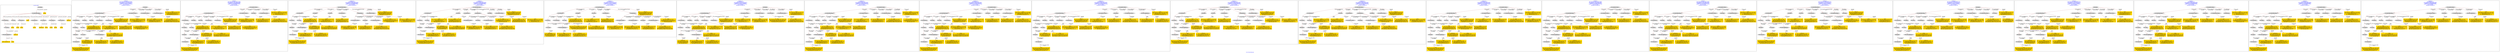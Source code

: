 digraph n0 {
fontcolor="blue"
remincross="true"
label="s10-s-18-artworks.json"
subgraph cluster_0 {
label="1-correct model"
n2[style="filled",color="white",fillcolor="lightgray",label="E12_Production1"];
n3[style="filled",color="white",fillcolor="lightgray",label="E21_Person1"];
n4[shape="plaintext",style="filled",fillcolor="gold",label="values"];
n5[style="filled",color="white",fillcolor="lightgray",label="E82_Actor_Appellation1"];
n6[shape="plaintext",style="filled",fillcolor="gold",label="auther_uri"];
n7[style="filled",color="white",fillcolor="lightgray",label="E22_Man-Made_Object1"];
n8[style="filled",color="white",fillcolor="lightgray",label="E35_Title1"];
n9[style="filled",color="white",fillcolor="lightgray",label="E8_Acquisition1"];
n10[shape="plaintext",style="filled",fillcolor="gold",label="values"];
n11[style="filled",color="white",fillcolor="lightgray",label="E54_Dimension1"];
n12[style="filled",color="white",fillcolor="lightgray",label="E57_Material1"];
n13[style="filled",color="white",fillcolor="lightgray",label="E78_Collection1"];
n14[style="filled",color="white",fillcolor="lightgray",label="E34_Inscription1"];
n15[shape="plaintext",style="filled",fillcolor="gold",label="object_uri"];
n16[shape="plaintext",style="filled",fillcolor="gold",label="values"];
n17[shape="plaintext",style="filled",fillcolor="gold",label="values"];
n18[style="filled",color="white",fillcolor="lightgray",label="E38_Image1"];
n19[shape="plaintext",style="filled",fillcolor="gold",label="values"];
n20[shape="plaintext",style="filled",fillcolor="gold",label="values"];
n21[shape="plaintext",style="filled",fillcolor="gold",label="material_uri"];
n22[shape="plaintext",style="filled",fillcolor="gold",label="values"];
n23[shape="plaintext",style="filled",fillcolor="gold",label="values"];
n24[shape="plaintext",style="filled",fillcolor="gold",label="values"];
n25[shape="plaintext",style="filled",fillcolor="gold",label="author_appellation_uri"];
n26[shape="plaintext",style="filled",fillcolor="gold",label="values"];
n27[shape="plaintext",style="filled",fillcolor="gold",label="values"];
}
subgraph cluster_1 {
label="candidate 0\nlink coherence:0.7931034482758621\nnode coherence:0.8518518518518519\nconfidence:0.3440212719318919\nmapping score:0.41052913649934325\ncost:425.029776\n-precision:0.31-recall:0.36"
n29[style="filled",color="white",fillcolor="lightgray",label="E12_Production1"];
n30[style="filled",color="white",fillcolor="lightgray",label="E21_Person1"];
n31[style="filled",color="white",fillcolor="lightgray",label="E55_Type1"];
n32[style="filled",color="white",fillcolor="lightgray",label="E69_Death1"];
n33[style="filled",color="white",fillcolor="lightgray",label="E74_Group1"];
n34[style="filled",color="white",fillcolor="lightgray",label="E82_Actor_Appellation1"];
n35[style="filled",color="white",fillcolor="lightgray",label="E22_Man-Made_Object1"];
n36[style="filled",color="white",fillcolor="lightgray",label="E30_Right1"];
n37[style="filled",color="white",fillcolor="lightgray",label="E35_Title1"];
n38[style="filled",color="white",fillcolor="lightgray",label="E54_Dimension1"];
n39[style="filled",color="white",fillcolor="lightgray",label="E8_Acquisition1"];
n40[style="filled",color="white",fillcolor="lightgray",label="E38_Image1"];
n41[style="filled",color="white",fillcolor="lightgray",label="E52_Time-Span3"];
n42[style="filled",color="white",fillcolor="lightgray",label="E33_Linguistic_Object1"];
n43[style="filled",color="white",fillcolor="lightgray",label="E33_Linguistic_Object2"];
n44[style="filled",color="white",fillcolor="lightgray",label="E73_Information_Object1"];
n45[shape="plaintext",style="filled",fillcolor="gold",label="values\n[E33_Linguistic_Object,P3_has_note,0.426]\n[E35_Title,label,0.267]\n[E73_Information_Object,P3_has_note,0.177]\n[E30_Right,P3_has_note,0.13]"];
n46[shape="plaintext",style="filled",fillcolor="gold",label="values\n[E52_Time-Span,P82_at_some_time_within,0.322]\n[E52_Time-Span,P82b_end_of_the_end,0.297]\n[E33_Linguistic_Object,P3_has_note,0.205]\n[E54_Dimension,P3_has_note,0.175]"];
n47[shape="plaintext",style="filled",fillcolor="gold",label="values\n[E22_Man-Made_Object,classLink,0.853]\n[E38_Image,classLink,0.123]\n[E82_Actor_Appellation,label,0.014]\n[E30_Right,P3_has_note,0.01]"];
n48[shape="plaintext",style="filled",fillcolor="gold",label="material_uri\n[E55_Type,classLink,0.324]\n[E57_Material,classLink,0.305]\n[E74_Group,classLink,0.302]\n[E55_Type,label,0.069]"];
n49[shape="plaintext",style="filled",fillcolor="gold",label="auther_uri\n[E21_Person,classLink,0.358]\n[E82_Actor_Appellation,classLink,0.286]\n[E30_Right,P3_has_note,0.178]\n[E8_Acquisition,P3_has_note,0.178]"];
n50[shape="plaintext",style="filled",fillcolor="gold",label="values\n[E30_Right,P3_has_note,0.352]\n[E33_Linguistic_Object,P3_has_note,0.339]\n[E8_Acquisition,P3_has_note,0.275]\n[E35_Title,label,0.035]"];
n51[shape="plaintext",style="filled",fillcolor="gold",label="values\n[E30_Right,P3_has_note,0.433]\n[E8_Acquisition,P3_has_note,0.412]\n[E33_Linguistic_Object,P3_has_note,0.123]\n[E73_Information_Object,P3_has_note,0.032]"];
n52[shape="plaintext",style="filled",fillcolor="gold",label="values\n[E30_Right,P3_has_note,0.285]\n[E82_Actor_Appellation,label,0.282]\n[E8_Acquisition,P3_has_note,0.274]\n[E22_Man-Made_Object,classLink,0.16]"];
n53[shape="plaintext",style="filled",fillcolor="gold",label="values\n[E22_Man-Made_Object,classLink,0.853]\n[E38_Image,classLink,0.121]\n[E82_Actor_Appellation,label,0.015]\n[E30_Right,P3_has_note,0.011]"];
n54[shape="plaintext",style="filled",fillcolor="gold",label="values\n[E33_Linguistic_Object,P3_has_note,0.448]\n[E73_Information_Object,P3_has_note,0.304]\n[E30_Right,P3_has_note,0.13]\n[E8_Acquisition,P3_has_note,0.119]"];
n55[shape="plaintext",style="filled",fillcolor="gold",label="values\n[E55_Type,label,0.484]\n[E29_Design_or_Procedure,P3_has_note,0.48]\n[E73_Information_Object,P3_has_note,0.018]\n[E33_Linguistic_Object,P3_has_note,0.017]"];
n56[shape="plaintext",style="filled",fillcolor="gold",label="values\n[E33_Linguistic_Object,P3_has_note,0.453]\n[E73_Information_Object,P3_has_note,0.339]\n[E35_Title,label,0.137]\n[E54_Dimension,P3_has_note,0.071]"];
n57[shape="plaintext",style="filled",fillcolor="gold",label="values\n[E54_Dimension,P3_has_note,0.633]\n[E30_Right,P3_has_note,0.127]\n[E8_Acquisition,P3_has_note,0.125]\n[E82_Actor_Appellation,label,0.115]"];
n58[shape="plaintext",style="filled",fillcolor="gold",label="object_uri\n[E22_Man-Made_Object,classLink,0.895]\n[E82_Actor_Appellation,label,0.042]\n[E8_Acquisition,P3_has_note,0.032]\n[E30_Right,P3_has_note,0.032]"];
}
subgraph cluster_2 {
label="candidate 1\nlink coherence:0.7857142857142857\nnode coherence:0.8461538461538461\nconfidence:0.3455858439813895\nmapping score:0.4210560871879357\ncost:424.019794\n-precision:0.29-recall:0.32"
n60[style="filled",color="white",fillcolor="lightgray",label="E12_Production1"];
n61[style="filled",color="white",fillcolor="lightgray",label="E21_Person1"];
n62[style="filled",color="white",fillcolor="lightgray",label="E55_Type1"];
n63[style="filled",color="white",fillcolor="lightgray",label="E67_Birth1"];
n64[style="filled",color="white",fillcolor="lightgray",label="E82_Actor_Appellation1"];
n65[style="filled",color="white",fillcolor="lightgray",label="E22_Man-Made_Object1"];
n66[style="filled",color="white",fillcolor="lightgray",label="E30_Right1"];
n67[style="filled",color="white",fillcolor="lightgray",label="E35_Title1"];
n68[style="filled",color="white",fillcolor="lightgray",label="E54_Dimension1"];
n69[style="filled",color="white",fillcolor="lightgray",label="E8_Acquisition1"];
n70[style="filled",color="white",fillcolor="lightgray",label="E33_Linguistic_Object1"];
n71[style="filled",color="white",fillcolor="lightgray",label="E52_Time-Span1"];
n72[style="filled",color="white",fillcolor="lightgray",label="E33_Linguistic_Object2"];
n73[style="filled",color="white",fillcolor="lightgray",label="E38_Image1"];
n74[style="filled",color="white",fillcolor="lightgray",label="E73_Information_Object1"];
n75[shape="plaintext",style="filled",fillcolor="gold",label="values\n[E33_Linguistic_Object,P3_has_note,0.426]\n[E35_Title,label,0.267]\n[E73_Information_Object,P3_has_note,0.177]\n[E30_Right,P3_has_note,0.13]"];
n76[shape="plaintext",style="filled",fillcolor="gold",label="values\n[E22_Man-Made_Object,classLink,0.853]\n[E38_Image,classLink,0.123]\n[E82_Actor_Appellation,label,0.014]\n[E30_Right,P3_has_note,0.01]"];
n77[shape="plaintext",style="filled",fillcolor="gold",label="values\n[E52_Time-Span,P82_at_some_time_within,0.322]\n[E52_Time-Span,P82b_end_of_the_end,0.297]\n[E33_Linguistic_Object,P3_has_note,0.205]\n[E54_Dimension,P3_has_note,0.175]"];
n78[shape="plaintext",style="filled",fillcolor="gold",label="auther_uri\n[E21_Person,classLink,0.358]\n[E82_Actor_Appellation,classLink,0.286]\n[E30_Right,P3_has_note,0.178]\n[E8_Acquisition,P3_has_note,0.178]"];
n79[shape="plaintext",style="filled",fillcolor="gold",label="values\n[E30_Right,P3_has_note,0.352]\n[E33_Linguistic_Object,P3_has_note,0.339]\n[E8_Acquisition,P3_has_note,0.275]\n[E35_Title,label,0.035]"];
n80[shape="plaintext",style="filled",fillcolor="gold",label="values\n[E30_Right,P3_has_note,0.433]\n[E8_Acquisition,P3_has_note,0.412]\n[E33_Linguistic_Object,P3_has_note,0.123]\n[E73_Information_Object,P3_has_note,0.032]"];
n81[shape="plaintext",style="filled",fillcolor="gold",label="material_uri\n[E55_Type,classLink,0.324]\n[E57_Material,classLink,0.305]\n[E74_Group,classLink,0.302]\n[E55_Type,label,0.069]"];
n82[shape="plaintext",style="filled",fillcolor="gold",label="values\n[E30_Right,P3_has_note,0.285]\n[E82_Actor_Appellation,label,0.282]\n[E8_Acquisition,P3_has_note,0.274]\n[E22_Man-Made_Object,classLink,0.16]"];
n83[shape="plaintext",style="filled",fillcolor="gold",label="values\n[E22_Man-Made_Object,classLink,0.853]\n[E38_Image,classLink,0.121]\n[E82_Actor_Appellation,label,0.015]\n[E30_Right,P3_has_note,0.011]"];
n84[shape="plaintext",style="filled",fillcolor="gold",label="values\n[E33_Linguistic_Object,P3_has_note,0.448]\n[E73_Information_Object,P3_has_note,0.304]\n[E30_Right,P3_has_note,0.13]\n[E8_Acquisition,P3_has_note,0.119]"];
n85[shape="plaintext",style="filled",fillcolor="gold",label="values\n[E55_Type,label,0.484]\n[E29_Design_or_Procedure,P3_has_note,0.48]\n[E73_Information_Object,P3_has_note,0.018]\n[E33_Linguistic_Object,P3_has_note,0.017]"];
n86[shape="plaintext",style="filled",fillcolor="gold",label="values\n[E33_Linguistic_Object,P3_has_note,0.453]\n[E73_Information_Object,P3_has_note,0.339]\n[E35_Title,label,0.137]\n[E54_Dimension,P3_has_note,0.071]"];
n87[shape="plaintext",style="filled",fillcolor="gold",label="values\n[E54_Dimension,P3_has_note,0.633]\n[E30_Right,P3_has_note,0.127]\n[E8_Acquisition,P3_has_note,0.125]\n[E82_Actor_Appellation,label,0.115]"];
n88[shape="plaintext",style="filled",fillcolor="gold",label="object_uri\n[E22_Man-Made_Object,classLink,0.895]\n[E82_Actor_Appellation,label,0.042]\n[E8_Acquisition,P3_has_note,0.032]\n[E30_Right,P3_has_note,0.032]"];
}
subgraph cluster_3 {
label="candidate 10\nlink coherence:0.75\nnode coherence:0.8461538461538461\nconfidence:0.3455858439813895\nmapping score:0.4210560871879357\ncost:523.039799\n-precision:0.29-recall:0.32"
n90[style="filled",color="white",fillcolor="lightgray",label="E12_Production1"];
n91[style="filled",color="white",fillcolor="lightgray",label="E21_Person1"];
n92[style="filled",color="white",fillcolor="lightgray",label="E55_Type1"];
n93[style="filled",color="white",fillcolor="lightgray",label="E69_Death1"];
n94[style="filled",color="white",fillcolor="lightgray",label="E82_Actor_Appellation1"];
n95[style="filled",color="white",fillcolor="lightgray",label="E22_Man-Made_Object1"];
n96[style="filled",color="white",fillcolor="lightgray",label="E30_Right1"];
n97[style="filled",color="white",fillcolor="lightgray",label="E35_Title1"];
n98[style="filled",color="white",fillcolor="lightgray",label="E54_Dimension1"];
n99[style="filled",color="white",fillcolor="lightgray",label="E8_Acquisition1"];
n100[style="filled",color="white",fillcolor="lightgray",label="E52_Time-Span3"];
n101[style="filled",color="white",fillcolor="lightgray",label="E33_Linguistic_Object1"];
n102[style="filled",color="white",fillcolor="lightgray",label="E33_Linguistic_Object2"];
n103[style="filled",color="white",fillcolor="lightgray",label="E38_Image1"];
n104[style="filled",color="white",fillcolor="lightgray",label="E73_Information_Object1"];
n105[shape="plaintext",style="filled",fillcolor="gold",label="values\n[E33_Linguistic_Object,P3_has_note,0.426]\n[E35_Title,label,0.267]\n[E73_Information_Object,P3_has_note,0.177]\n[E30_Right,P3_has_note,0.13]"];
n106[shape="plaintext",style="filled",fillcolor="gold",label="values\n[E52_Time-Span,P82_at_some_time_within,0.322]\n[E52_Time-Span,P82b_end_of_the_end,0.297]\n[E33_Linguistic_Object,P3_has_note,0.205]\n[E54_Dimension,P3_has_note,0.175]"];
n107[shape="plaintext",style="filled",fillcolor="gold",label="values\n[E22_Man-Made_Object,classLink,0.853]\n[E38_Image,classLink,0.123]\n[E82_Actor_Appellation,label,0.014]\n[E30_Right,P3_has_note,0.01]"];
n108[shape="plaintext",style="filled",fillcolor="gold",label="auther_uri\n[E21_Person,classLink,0.358]\n[E82_Actor_Appellation,classLink,0.286]\n[E30_Right,P3_has_note,0.178]\n[E8_Acquisition,P3_has_note,0.178]"];
n109[shape="plaintext",style="filled",fillcolor="gold",label="values\n[E30_Right,P3_has_note,0.352]\n[E33_Linguistic_Object,P3_has_note,0.339]\n[E8_Acquisition,P3_has_note,0.275]\n[E35_Title,label,0.035]"];
n110[shape="plaintext",style="filled",fillcolor="gold",label="values\n[E30_Right,P3_has_note,0.433]\n[E8_Acquisition,P3_has_note,0.412]\n[E33_Linguistic_Object,P3_has_note,0.123]\n[E73_Information_Object,P3_has_note,0.032]"];
n111[shape="plaintext",style="filled",fillcolor="gold",label="material_uri\n[E55_Type,classLink,0.324]\n[E57_Material,classLink,0.305]\n[E74_Group,classLink,0.302]\n[E55_Type,label,0.069]"];
n112[shape="plaintext",style="filled",fillcolor="gold",label="values\n[E30_Right,P3_has_note,0.285]\n[E82_Actor_Appellation,label,0.282]\n[E8_Acquisition,P3_has_note,0.274]\n[E22_Man-Made_Object,classLink,0.16]"];
n113[shape="plaintext",style="filled",fillcolor="gold",label="values\n[E22_Man-Made_Object,classLink,0.853]\n[E38_Image,classLink,0.121]\n[E82_Actor_Appellation,label,0.015]\n[E30_Right,P3_has_note,0.011]"];
n114[shape="plaintext",style="filled",fillcolor="gold",label="values\n[E33_Linguistic_Object,P3_has_note,0.448]\n[E73_Information_Object,P3_has_note,0.304]\n[E30_Right,P3_has_note,0.13]\n[E8_Acquisition,P3_has_note,0.119]"];
n115[shape="plaintext",style="filled",fillcolor="gold",label="values\n[E55_Type,label,0.484]\n[E29_Design_or_Procedure,P3_has_note,0.48]\n[E73_Information_Object,P3_has_note,0.018]\n[E33_Linguistic_Object,P3_has_note,0.017]"];
n116[shape="plaintext",style="filled",fillcolor="gold",label="values\n[E33_Linguistic_Object,P3_has_note,0.453]\n[E73_Information_Object,P3_has_note,0.339]\n[E35_Title,label,0.137]\n[E54_Dimension,P3_has_note,0.071]"];
n117[shape="plaintext",style="filled",fillcolor="gold",label="values\n[E54_Dimension,P3_has_note,0.633]\n[E30_Right,P3_has_note,0.127]\n[E8_Acquisition,P3_has_note,0.125]\n[E82_Actor_Appellation,label,0.115]"];
n118[shape="plaintext",style="filled",fillcolor="gold",label="object_uri\n[E22_Man-Made_Object,classLink,0.895]\n[E82_Actor_Appellation,label,0.042]\n[E8_Acquisition,P3_has_note,0.032]\n[E30_Right,P3_has_note,0.032]"];
}
subgraph cluster_4 {
label="candidate 11\nlink coherence:0.75\nnode coherence:0.8461538461538461\nconfidence:0.3455858439813895\nmapping score:0.4210560871879357\ncost:622.049801\n-precision:0.29-recall:0.32"
n120[style="filled",color="white",fillcolor="lightgray",label="E12_Production1"];
n121[style="filled",color="white",fillcolor="lightgray",label="E21_Person1"];
n122[style="filled",color="white",fillcolor="lightgray",label="E55_Type1"];
n123[style="filled",color="white",fillcolor="lightgray",label="E69_Death1"];
n124[style="filled",color="white",fillcolor="lightgray",label="E82_Actor_Appellation1"];
n125[style="filled",color="white",fillcolor="lightgray",label="E22_Man-Made_Object1"];
n126[style="filled",color="white",fillcolor="lightgray",label="E35_Title1"];
n127[style="filled",color="white",fillcolor="lightgray",label="E54_Dimension1"];
n128[style="filled",color="white",fillcolor="lightgray",label="E8_Acquisition1"];
n129[style="filled",color="white",fillcolor="lightgray",label="E52_Time-Span3"];
n130[style="filled",color="white",fillcolor="lightgray",label="E30_Right1"];
n131[style="filled",color="white",fillcolor="lightgray",label="E33_Linguistic_Object1"];
n132[style="filled",color="white",fillcolor="lightgray",label="E33_Linguistic_Object2"];
n133[style="filled",color="white",fillcolor="lightgray",label="E38_Image1"];
n134[style="filled",color="white",fillcolor="lightgray",label="E73_Information_Object1"];
n135[shape="plaintext",style="filled",fillcolor="gold",label="values\n[E33_Linguistic_Object,P3_has_note,0.426]\n[E35_Title,label,0.267]\n[E73_Information_Object,P3_has_note,0.177]\n[E30_Right,P3_has_note,0.13]"];
n136[shape="plaintext",style="filled",fillcolor="gold",label="values\n[E52_Time-Span,P82_at_some_time_within,0.322]\n[E52_Time-Span,P82b_end_of_the_end,0.297]\n[E33_Linguistic_Object,P3_has_note,0.205]\n[E54_Dimension,P3_has_note,0.175]"];
n137[shape="plaintext",style="filled",fillcolor="gold",label="values\n[E22_Man-Made_Object,classLink,0.853]\n[E38_Image,classLink,0.123]\n[E82_Actor_Appellation,label,0.014]\n[E30_Right,P3_has_note,0.01]"];
n138[shape="plaintext",style="filled",fillcolor="gold",label="auther_uri\n[E21_Person,classLink,0.358]\n[E82_Actor_Appellation,classLink,0.286]\n[E30_Right,P3_has_note,0.178]\n[E8_Acquisition,P3_has_note,0.178]"];
n139[shape="plaintext",style="filled",fillcolor="gold",label="values\n[E30_Right,P3_has_note,0.352]\n[E33_Linguistic_Object,P3_has_note,0.339]\n[E8_Acquisition,P3_has_note,0.275]\n[E35_Title,label,0.035]"];
n140[shape="plaintext",style="filled",fillcolor="gold",label="values\n[E30_Right,P3_has_note,0.433]\n[E8_Acquisition,P3_has_note,0.412]\n[E33_Linguistic_Object,P3_has_note,0.123]\n[E73_Information_Object,P3_has_note,0.032]"];
n141[shape="plaintext",style="filled",fillcolor="gold",label="material_uri\n[E55_Type,classLink,0.324]\n[E57_Material,classLink,0.305]\n[E74_Group,classLink,0.302]\n[E55_Type,label,0.069]"];
n142[shape="plaintext",style="filled",fillcolor="gold",label="values\n[E30_Right,P3_has_note,0.285]\n[E82_Actor_Appellation,label,0.282]\n[E8_Acquisition,P3_has_note,0.274]\n[E22_Man-Made_Object,classLink,0.16]"];
n143[shape="plaintext",style="filled",fillcolor="gold",label="values\n[E22_Man-Made_Object,classLink,0.853]\n[E38_Image,classLink,0.121]\n[E82_Actor_Appellation,label,0.015]\n[E30_Right,P3_has_note,0.011]"];
n144[shape="plaintext",style="filled",fillcolor="gold",label="values\n[E33_Linguistic_Object,P3_has_note,0.448]\n[E73_Information_Object,P3_has_note,0.304]\n[E30_Right,P3_has_note,0.13]\n[E8_Acquisition,P3_has_note,0.119]"];
n145[shape="plaintext",style="filled",fillcolor="gold",label="values\n[E55_Type,label,0.484]\n[E29_Design_or_Procedure,P3_has_note,0.48]\n[E73_Information_Object,P3_has_note,0.018]\n[E33_Linguistic_Object,P3_has_note,0.017]"];
n146[shape="plaintext",style="filled",fillcolor="gold",label="values\n[E33_Linguistic_Object,P3_has_note,0.453]\n[E73_Information_Object,P3_has_note,0.339]\n[E35_Title,label,0.137]\n[E54_Dimension,P3_has_note,0.071]"];
n147[shape="plaintext",style="filled",fillcolor="gold",label="values\n[E54_Dimension,P3_has_note,0.633]\n[E30_Right,P3_has_note,0.127]\n[E8_Acquisition,P3_has_note,0.125]\n[E82_Actor_Appellation,label,0.115]"];
n148[shape="plaintext",style="filled",fillcolor="gold",label="object_uri\n[E22_Man-Made_Object,classLink,0.895]\n[E82_Actor_Appellation,label,0.042]\n[E8_Acquisition,P3_has_note,0.032]\n[E30_Right,P3_has_note,0.032]"];
}
subgraph cluster_5 {
label="candidate 12\nlink coherence:0.75\nnode coherence:0.8518518518518519\nconfidence:0.3440212719318919\nmapping score:0.41052913649934325\ncost:523.039809\n-precision:0.29-recall:0.32"
n150[style="filled",color="white",fillcolor="lightgray",label="E12_Production1"];
n151[style="filled",color="white",fillcolor="lightgray",label="E21_Person1"];
n152[style="filled",color="white",fillcolor="lightgray",label="E52_Time-Span2"];
n153[style="filled",color="white",fillcolor="lightgray",label="E55_Type1"];
n154[style="filled",color="white",fillcolor="lightgray",label="E74_Group1"];
n155[style="filled",color="white",fillcolor="lightgray",label="E82_Actor_Appellation1"];
n156[style="filled",color="white",fillcolor="lightgray",label="E22_Man-Made_Object1"];
n157[style="filled",color="white",fillcolor="lightgray",label="E30_Right1"];
n158[style="filled",color="white",fillcolor="lightgray",label="E35_Title1"];
n159[style="filled",color="white",fillcolor="lightgray",label="E54_Dimension1"];
n160[style="filled",color="white",fillcolor="lightgray",label="E8_Acquisition1"];
n161[style="filled",color="white",fillcolor="lightgray",label="E33_Linguistic_Object1"];
n162[style="filled",color="white",fillcolor="lightgray",label="E33_Linguistic_Object2"];
n163[style="filled",color="white",fillcolor="lightgray",label="E38_Image1"];
n164[style="filled",color="white",fillcolor="lightgray",label="E73_Information_Object1"];
n165[shape="plaintext",style="filled",fillcolor="gold",label="values\n[E33_Linguistic_Object,P3_has_note,0.426]\n[E35_Title,label,0.267]\n[E73_Information_Object,P3_has_note,0.177]\n[E30_Right,P3_has_note,0.13]"];
n166[shape="plaintext",style="filled",fillcolor="gold",label="values\n[E22_Man-Made_Object,classLink,0.853]\n[E38_Image,classLink,0.123]\n[E82_Actor_Appellation,label,0.014]\n[E30_Right,P3_has_note,0.01]"];
n167[shape="plaintext",style="filled",fillcolor="gold",label="material_uri\n[E55_Type,classLink,0.324]\n[E57_Material,classLink,0.305]\n[E74_Group,classLink,0.302]\n[E55_Type,label,0.069]"];
n168[shape="plaintext",style="filled",fillcolor="gold",label="auther_uri\n[E21_Person,classLink,0.358]\n[E82_Actor_Appellation,classLink,0.286]\n[E30_Right,P3_has_note,0.178]\n[E8_Acquisition,P3_has_note,0.178]"];
n169[shape="plaintext",style="filled",fillcolor="gold",label="values\n[E30_Right,P3_has_note,0.352]\n[E33_Linguistic_Object,P3_has_note,0.339]\n[E8_Acquisition,P3_has_note,0.275]\n[E35_Title,label,0.035]"];
n170[shape="plaintext",style="filled",fillcolor="gold",label="values\n[E30_Right,P3_has_note,0.433]\n[E8_Acquisition,P3_has_note,0.412]\n[E33_Linguistic_Object,P3_has_note,0.123]\n[E73_Information_Object,P3_has_note,0.032]"];
n171[shape="plaintext",style="filled",fillcolor="gold",label="values\n[E30_Right,P3_has_note,0.285]\n[E82_Actor_Appellation,label,0.282]\n[E8_Acquisition,P3_has_note,0.274]\n[E22_Man-Made_Object,classLink,0.16]"];
n172[shape="plaintext",style="filled",fillcolor="gold",label="values\n[E52_Time-Span,P82_at_some_time_within,0.322]\n[E52_Time-Span,P82b_end_of_the_end,0.297]\n[E33_Linguistic_Object,P3_has_note,0.205]\n[E54_Dimension,P3_has_note,0.175]"];
n173[shape="plaintext",style="filled",fillcolor="gold",label="values\n[E22_Man-Made_Object,classLink,0.853]\n[E38_Image,classLink,0.121]\n[E82_Actor_Appellation,label,0.015]\n[E30_Right,P3_has_note,0.011]"];
n174[shape="plaintext",style="filled",fillcolor="gold",label="values\n[E33_Linguistic_Object,P3_has_note,0.448]\n[E73_Information_Object,P3_has_note,0.304]\n[E30_Right,P3_has_note,0.13]\n[E8_Acquisition,P3_has_note,0.119]"];
n175[shape="plaintext",style="filled",fillcolor="gold",label="values\n[E55_Type,label,0.484]\n[E29_Design_or_Procedure,P3_has_note,0.48]\n[E73_Information_Object,P3_has_note,0.018]\n[E33_Linguistic_Object,P3_has_note,0.017]"];
n176[shape="plaintext",style="filled",fillcolor="gold",label="values\n[E33_Linguistic_Object,P3_has_note,0.453]\n[E73_Information_Object,P3_has_note,0.339]\n[E35_Title,label,0.137]\n[E54_Dimension,P3_has_note,0.071]"];
n177[shape="plaintext",style="filled",fillcolor="gold",label="values\n[E54_Dimension,P3_has_note,0.633]\n[E30_Right,P3_has_note,0.127]\n[E8_Acquisition,P3_has_note,0.125]\n[E82_Actor_Appellation,label,0.115]"];
n178[shape="plaintext",style="filled",fillcolor="gold",label="object_uri\n[E22_Man-Made_Object,classLink,0.895]\n[E82_Actor_Appellation,label,0.042]\n[E8_Acquisition,P3_has_note,0.032]\n[E30_Right,P3_has_note,0.032]"];
}
subgraph cluster_6 {
label="candidate 13\nlink coherence:0.75\nnode coherence:0.8518518518518519\nconfidence:0.3440212719318919\nmapping score:0.41052913649934325\ncost:523.039829\n-precision:0.32-recall:0.36"
n180[style="filled",color="white",fillcolor="lightgray",label="E12_Production1"];
n181[style="filled",color="white",fillcolor="lightgray",label="E21_Person1"];
n182[style="filled",color="white",fillcolor="lightgray",label="E55_Type1"];
n183[style="filled",color="white",fillcolor="lightgray",label="E74_Group1"];
n184[style="filled",color="white",fillcolor="lightgray",label="E82_Actor_Appellation1"];
n185[style="filled",color="white",fillcolor="lightgray",label="E22_Man-Made_Object1"];
n186[style="filled",color="white",fillcolor="lightgray",label="E30_Right1"];
n187[style="filled",color="white",fillcolor="lightgray",label="E35_Title1"];
n188[style="filled",color="white",fillcolor="lightgray",label="E54_Dimension1"];
n189[style="filled",color="white",fillcolor="lightgray",label="E8_Acquisition1"];
n190[style="filled",color="white",fillcolor="lightgray",label="E38_Image1"];
n191[style="filled",color="white",fillcolor="lightgray",label="E33_Linguistic_Object1"];
n192[style="filled",color="white",fillcolor="lightgray",label="E33_Linguistic_Object2"];
n193[style="filled",color="white",fillcolor="lightgray",label="E52_Time-Span3"];
n194[style="filled",color="white",fillcolor="lightgray",label="E73_Information_Object1"];
n195[shape="plaintext",style="filled",fillcolor="gold",label="values\n[E33_Linguistic_Object,P3_has_note,0.426]\n[E35_Title,label,0.267]\n[E73_Information_Object,P3_has_note,0.177]\n[E30_Right,P3_has_note,0.13]"];
n196[shape="plaintext",style="filled",fillcolor="gold",label="values\n[E52_Time-Span,P82_at_some_time_within,0.322]\n[E52_Time-Span,P82b_end_of_the_end,0.297]\n[E33_Linguistic_Object,P3_has_note,0.205]\n[E54_Dimension,P3_has_note,0.175]"];
n197[shape="plaintext",style="filled",fillcolor="gold",label="values\n[E22_Man-Made_Object,classLink,0.853]\n[E38_Image,classLink,0.123]\n[E82_Actor_Appellation,label,0.014]\n[E30_Right,P3_has_note,0.01]"];
n198[shape="plaintext",style="filled",fillcolor="gold",label="material_uri\n[E55_Type,classLink,0.324]\n[E57_Material,classLink,0.305]\n[E74_Group,classLink,0.302]\n[E55_Type,label,0.069]"];
n199[shape="plaintext",style="filled",fillcolor="gold",label="auther_uri\n[E21_Person,classLink,0.358]\n[E82_Actor_Appellation,classLink,0.286]\n[E30_Right,P3_has_note,0.178]\n[E8_Acquisition,P3_has_note,0.178]"];
n200[shape="plaintext",style="filled",fillcolor="gold",label="values\n[E30_Right,P3_has_note,0.352]\n[E33_Linguistic_Object,P3_has_note,0.339]\n[E8_Acquisition,P3_has_note,0.275]\n[E35_Title,label,0.035]"];
n201[shape="plaintext",style="filled",fillcolor="gold",label="values\n[E30_Right,P3_has_note,0.433]\n[E8_Acquisition,P3_has_note,0.412]\n[E33_Linguistic_Object,P3_has_note,0.123]\n[E73_Information_Object,P3_has_note,0.032]"];
n202[shape="plaintext",style="filled",fillcolor="gold",label="values\n[E30_Right,P3_has_note,0.285]\n[E82_Actor_Appellation,label,0.282]\n[E8_Acquisition,P3_has_note,0.274]\n[E22_Man-Made_Object,classLink,0.16]"];
n203[shape="plaintext",style="filled",fillcolor="gold",label="values\n[E22_Man-Made_Object,classLink,0.853]\n[E38_Image,classLink,0.121]\n[E82_Actor_Appellation,label,0.015]\n[E30_Right,P3_has_note,0.011]"];
n204[shape="plaintext",style="filled",fillcolor="gold",label="values\n[E33_Linguistic_Object,P3_has_note,0.448]\n[E73_Information_Object,P3_has_note,0.304]\n[E30_Right,P3_has_note,0.13]\n[E8_Acquisition,P3_has_note,0.119]"];
n205[shape="plaintext",style="filled",fillcolor="gold",label="values\n[E55_Type,label,0.484]\n[E29_Design_or_Procedure,P3_has_note,0.48]\n[E73_Information_Object,P3_has_note,0.018]\n[E33_Linguistic_Object,P3_has_note,0.017]"];
n206[shape="plaintext",style="filled",fillcolor="gold",label="values\n[E33_Linguistic_Object,P3_has_note,0.453]\n[E73_Information_Object,P3_has_note,0.339]\n[E35_Title,label,0.137]\n[E54_Dimension,P3_has_note,0.071]"];
n207[shape="plaintext",style="filled",fillcolor="gold",label="values\n[E54_Dimension,P3_has_note,0.633]\n[E30_Right,P3_has_note,0.127]\n[E8_Acquisition,P3_has_note,0.125]\n[E82_Actor_Appellation,label,0.115]"];
n208[shape="plaintext",style="filled",fillcolor="gold",label="object_uri\n[E22_Man-Made_Object,classLink,0.895]\n[E82_Actor_Appellation,label,0.042]\n[E8_Acquisition,P3_has_note,0.032]\n[E30_Right,P3_has_note,0.032]"];
}
subgraph cluster_7 {
label="candidate 14\nlink coherence:0.75\nnode coherence:0.8461538461538461\nconfidence:0.3342892729187193\nmapping score:0.41729056350037896\ncost:523.029796\n-precision:0.21-recall:0.24"
n210[style="filled",color="white",fillcolor="lightgray",label="E12_Production1"];
n211[style="filled",color="white",fillcolor="lightgray",label="E21_Person1"];
n212[style="filled",color="white",fillcolor="lightgray",label="E55_Type1"];
n213[style="filled",color="white",fillcolor="lightgray",label="E67_Birth1"];
n214[style="filled",color="white",fillcolor="lightgray",label="E82_Actor_Appellation1"];
n215[style="filled",color="white",fillcolor="lightgray",label="E22_Man-Made_Object1"];
n216[style="filled",color="white",fillcolor="lightgray",label="E30_Right1"];
n217[style="filled",color="white",fillcolor="lightgray",label="E35_Title1"];
n218[style="filled",color="white",fillcolor="lightgray",label="E54_Dimension1"];
n219[style="filled",color="white",fillcolor="lightgray",label="E33_Linguistic_Object1"];
n220[style="filled",color="white",fillcolor="lightgray",label="E52_Time-Span1"];
n221[style="filled",color="white",fillcolor="lightgray",label="E33_Linguistic_Object2"];
n222[style="filled",color="white",fillcolor="lightgray",label="E38_Image1"];
n223[style="filled",color="white",fillcolor="lightgray",label="E73_Information_Object1"];
n224[style="filled",color="white",fillcolor="lightgray",label="E8_Acquisition1"];
n225[shape="plaintext",style="filled",fillcolor="gold",label="values\n[E33_Linguistic_Object,P3_has_note,0.453]\n[E73_Information_Object,P3_has_note,0.339]\n[E35_Title,label,0.137]\n[E54_Dimension,P3_has_note,0.071]"];
n226[shape="plaintext",style="filled",fillcolor="gold",label="values\n[E22_Man-Made_Object,classLink,0.853]\n[E38_Image,classLink,0.123]\n[E82_Actor_Appellation,label,0.014]\n[E30_Right,P3_has_note,0.01]"];
n227[shape="plaintext",style="filled",fillcolor="gold",label="values\n[E52_Time-Span,P82_at_some_time_within,0.322]\n[E52_Time-Span,P82b_end_of_the_end,0.297]\n[E33_Linguistic_Object,P3_has_note,0.205]\n[E54_Dimension,P3_has_note,0.175]"];
n228[shape="plaintext",style="filled",fillcolor="gold",label="auther_uri\n[E21_Person,classLink,0.358]\n[E82_Actor_Appellation,classLink,0.286]\n[E30_Right,P3_has_note,0.178]\n[E8_Acquisition,P3_has_note,0.178]"];
n229[shape="plaintext",style="filled",fillcolor="gold",label="values\n[E30_Right,P3_has_note,0.352]\n[E33_Linguistic_Object,P3_has_note,0.339]\n[E8_Acquisition,P3_has_note,0.275]\n[E35_Title,label,0.035]"];
n230[shape="plaintext",style="filled",fillcolor="gold",label="values\n[E30_Right,P3_has_note,0.433]\n[E8_Acquisition,P3_has_note,0.412]\n[E33_Linguistic_Object,P3_has_note,0.123]\n[E73_Information_Object,P3_has_note,0.032]"];
n231[shape="plaintext",style="filled",fillcolor="gold",label="material_uri\n[E55_Type,classLink,0.324]\n[E57_Material,classLink,0.305]\n[E74_Group,classLink,0.302]\n[E55_Type,label,0.069]"];
n232[shape="plaintext",style="filled",fillcolor="gold",label="values\n[E30_Right,P3_has_note,0.285]\n[E82_Actor_Appellation,label,0.282]\n[E8_Acquisition,P3_has_note,0.274]\n[E22_Man-Made_Object,classLink,0.16]"];
n233[shape="plaintext",style="filled",fillcolor="gold",label="values\n[E22_Man-Made_Object,classLink,0.853]\n[E38_Image,classLink,0.121]\n[E82_Actor_Appellation,label,0.015]\n[E30_Right,P3_has_note,0.011]"];
n234[shape="plaintext",style="filled",fillcolor="gold",label="values\n[E33_Linguistic_Object,P3_has_note,0.426]\n[E35_Title,label,0.267]\n[E73_Information_Object,P3_has_note,0.177]\n[E30_Right,P3_has_note,0.13]"];
n235[shape="plaintext",style="filled",fillcolor="gold",label="values\n[E55_Type,label,0.484]\n[E29_Design_or_Procedure,P3_has_note,0.48]\n[E73_Information_Object,P3_has_note,0.018]\n[E33_Linguistic_Object,P3_has_note,0.017]"];
n236[shape="plaintext",style="filled",fillcolor="gold",label="values\n[E33_Linguistic_Object,P3_has_note,0.448]\n[E73_Information_Object,P3_has_note,0.304]\n[E30_Right,P3_has_note,0.13]\n[E8_Acquisition,P3_has_note,0.119]"];
n237[shape="plaintext",style="filled",fillcolor="gold",label="values\n[E54_Dimension,P3_has_note,0.633]\n[E30_Right,P3_has_note,0.127]\n[E8_Acquisition,P3_has_note,0.125]\n[E82_Actor_Appellation,label,0.115]"];
n238[shape="plaintext",style="filled",fillcolor="gold",label="object_uri\n[E22_Man-Made_Object,classLink,0.895]\n[E82_Actor_Appellation,label,0.042]\n[E8_Acquisition,P3_has_note,0.032]\n[E30_Right,P3_has_note,0.032]"];
}
subgraph cluster_8 {
label="candidate 15\nlink coherence:0.75\nnode coherence:0.8461538461538461\nconfidence:0.3342892729187193\nmapping score:0.41729056350037896\ncost:523.029816\n-precision:0.21-recall:0.24"
n240[style="filled",color="white",fillcolor="lightgray",label="E12_Production1"];
n241[style="filled",color="white",fillcolor="lightgray",label="E21_Person1"];
n242[style="filled",color="white",fillcolor="lightgray",label="E55_Type1"];
n243[style="filled",color="white",fillcolor="lightgray",label="E67_Birth1"];
n244[style="filled",color="white",fillcolor="lightgray",label="E82_Actor_Appellation1"];
n245[style="filled",color="white",fillcolor="lightgray",label="E22_Man-Made_Object1"];
n246[style="filled",color="white",fillcolor="lightgray",label="E30_Right1"];
n247[style="filled",color="white",fillcolor="lightgray",label="E35_Title1"];
n248[style="filled",color="white",fillcolor="lightgray",label="E8_Acquisition1"];
n249[style="filled",color="white",fillcolor="lightgray",label="E33_Linguistic_Object1"];
n250[style="filled",color="white",fillcolor="lightgray",label="E52_Time-Span1"];
n251[style="filled",color="white",fillcolor="lightgray",label="E33_Linguistic_Object2"];
n252[style="filled",color="white",fillcolor="lightgray",label="E38_Image1"];
n253[style="filled",color="white",fillcolor="lightgray",label="E54_Dimension1"];
n254[style="filled",color="white",fillcolor="lightgray",label="E73_Information_Object1"];
n255[shape="plaintext",style="filled",fillcolor="gold",label="values\n[E33_Linguistic_Object,P3_has_note,0.453]\n[E73_Information_Object,P3_has_note,0.339]\n[E35_Title,label,0.137]\n[E54_Dimension,P3_has_note,0.071]"];
n256[shape="plaintext",style="filled",fillcolor="gold",label="values\n[E22_Man-Made_Object,classLink,0.853]\n[E38_Image,classLink,0.123]\n[E82_Actor_Appellation,label,0.014]\n[E30_Right,P3_has_note,0.01]"];
n257[shape="plaintext",style="filled",fillcolor="gold",label="values\n[E52_Time-Span,P82_at_some_time_within,0.322]\n[E52_Time-Span,P82b_end_of_the_end,0.297]\n[E33_Linguistic_Object,P3_has_note,0.205]\n[E54_Dimension,P3_has_note,0.175]"];
n258[shape="plaintext",style="filled",fillcolor="gold",label="auther_uri\n[E21_Person,classLink,0.358]\n[E82_Actor_Appellation,classLink,0.286]\n[E30_Right,P3_has_note,0.178]\n[E8_Acquisition,P3_has_note,0.178]"];
n259[shape="plaintext",style="filled",fillcolor="gold",label="values\n[E30_Right,P3_has_note,0.352]\n[E33_Linguistic_Object,P3_has_note,0.339]\n[E8_Acquisition,P3_has_note,0.275]\n[E35_Title,label,0.035]"];
n260[shape="plaintext",style="filled",fillcolor="gold",label="values\n[E30_Right,P3_has_note,0.433]\n[E8_Acquisition,P3_has_note,0.412]\n[E33_Linguistic_Object,P3_has_note,0.123]\n[E73_Information_Object,P3_has_note,0.032]"];
n261[shape="plaintext",style="filled",fillcolor="gold",label="material_uri\n[E55_Type,classLink,0.324]\n[E57_Material,classLink,0.305]\n[E74_Group,classLink,0.302]\n[E55_Type,label,0.069]"];
n262[shape="plaintext",style="filled",fillcolor="gold",label="values\n[E30_Right,P3_has_note,0.285]\n[E82_Actor_Appellation,label,0.282]\n[E8_Acquisition,P3_has_note,0.274]\n[E22_Man-Made_Object,classLink,0.16]"];
n263[shape="plaintext",style="filled",fillcolor="gold",label="values\n[E22_Man-Made_Object,classLink,0.853]\n[E38_Image,classLink,0.121]\n[E82_Actor_Appellation,label,0.015]\n[E30_Right,P3_has_note,0.011]"];
n264[shape="plaintext",style="filled",fillcolor="gold",label="values\n[E33_Linguistic_Object,P3_has_note,0.426]\n[E35_Title,label,0.267]\n[E73_Information_Object,P3_has_note,0.177]\n[E30_Right,P3_has_note,0.13]"];
n265[shape="plaintext",style="filled",fillcolor="gold",label="values\n[E55_Type,label,0.484]\n[E29_Design_or_Procedure,P3_has_note,0.48]\n[E73_Information_Object,P3_has_note,0.018]\n[E33_Linguistic_Object,P3_has_note,0.017]"];
n266[shape="plaintext",style="filled",fillcolor="gold",label="values\n[E33_Linguistic_Object,P3_has_note,0.448]\n[E73_Information_Object,P3_has_note,0.304]\n[E30_Right,P3_has_note,0.13]\n[E8_Acquisition,P3_has_note,0.119]"];
n267[shape="plaintext",style="filled",fillcolor="gold",label="values\n[E54_Dimension,P3_has_note,0.633]\n[E30_Right,P3_has_note,0.127]\n[E8_Acquisition,P3_has_note,0.125]\n[E82_Actor_Appellation,label,0.115]"];
n268[shape="plaintext",style="filled",fillcolor="gold",label="object_uri\n[E22_Man-Made_Object,classLink,0.895]\n[E82_Actor_Appellation,label,0.042]\n[E8_Acquisition,P3_has_note,0.032]\n[E30_Right,P3_has_note,0.032]"];
}
subgraph cluster_9 {
label="candidate 16\nlink coherence:0.75\nnode coherence:0.8461538461538461\nconfidence:0.3342892729187193\nmapping score:0.41729056350037896\ncost:523.029826\n-precision:0.25-recall:0.28"
n270[style="filled",color="white",fillcolor="lightgray",label="E12_Production1"];
n271[style="filled",color="white",fillcolor="lightgray",label="E21_Person1"];
n272[style="filled",color="white",fillcolor="lightgray",label="E55_Type1"];
n273[style="filled",color="white",fillcolor="lightgray",label="E67_Birth1"];
n274[style="filled",color="white",fillcolor="lightgray",label="E22_Man-Made_Object1"];
n275[style="filled",color="white",fillcolor="lightgray",label="E30_Right1"];
n276[style="filled",color="white",fillcolor="lightgray",label="E35_Title1"];
n277[style="filled",color="white",fillcolor="lightgray",label="E54_Dimension1"];
n278[style="filled",color="white",fillcolor="lightgray",label="E8_Acquisition1"];
n279[style="filled",color="white",fillcolor="lightgray",label="E33_Linguistic_Object1"];
n280[style="filled",color="white",fillcolor="lightgray",label="E52_Time-Span1"];
n281[style="filled",color="white",fillcolor="lightgray",label="E33_Linguistic_Object2"];
n282[style="filled",color="white",fillcolor="lightgray",label="E38_Image1"];
n283[style="filled",color="white",fillcolor="lightgray",label="E73_Information_Object1"];
n284[style="filled",color="white",fillcolor="lightgray",label="E82_Actor_Appellation1"];
n285[shape="plaintext",style="filled",fillcolor="gold",label="values\n[E33_Linguistic_Object,P3_has_note,0.453]\n[E73_Information_Object,P3_has_note,0.339]\n[E35_Title,label,0.137]\n[E54_Dimension,P3_has_note,0.071]"];
n286[shape="plaintext",style="filled",fillcolor="gold",label="values\n[E22_Man-Made_Object,classLink,0.853]\n[E38_Image,classLink,0.123]\n[E82_Actor_Appellation,label,0.014]\n[E30_Right,P3_has_note,0.01]"];
n287[shape="plaintext",style="filled",fillcolor="gold",label="values\n[E52_Time-Span,P82_at_some_time_within,0.322]\n[E52_Time-Span,P82b_end_of_the_end,0.297]\n[E33_Linguistic_Object,P3_has_note,0.205]\n[E54_Dimension,P3_has_note,0.175]"];
n288[shape="plaintext",style="filled",fillcolor="gold",label="auther_uri\n[E21_Person,classLink,0.358]\n[E82_Actor_Appellation,classLink,0.286]\n[E30_Right,P3_has_note,0.178]\n[E8_Acquisition,P3_has_note,0.178]"];
n289[shape="plaintext",style="filled",fillcolor="gold",label="values\n[E30_Right,P3_has_note,0.352]\n[E33_Linguistic_Object,P3_has_note,0.339]\n[E8_Acquisition,P3_has_note,0.275]\n[E35_Title,label,0.035]"];
n290[shape="plaintext",style="filled",fillcolor="gold",label="values\n[E30_Right,P3_has_note,0.433]\n[E8_Acquisition,P3_has_note,0.412]\n[E33_Linguistic_Object,P3_has_note,0.123]\n[E73_Information_Object,P3_has_note,0.032]"];
n291[shape="plaintext",style="filled",fillcolor="gold",label="material_uri\n[E55_Type,classLink,0.324]\n[E57_Material,classLink,0.305]\n[E74_Group,classLink,0.302]\n[E55_Type,label,0.069]"];
n292[shape="plaintext",style="filled",fillcolor="gold",label="values\n[E30_Right,P3_has_note,0.285]\n[E82_Actor_Appellation,label,0.282]\n[E8_Acquisition,P3_has_note,0.274]\n[E22_Man-Made_Object,classLink,0.16]"];
n293[shape="plaintext",style="filled",fillcolor="gold",label="values\n[E22_Man-Made_Object,classLink,0.853]\n[E38_Image,classLink,0.121]\n[E82_Actor_Appellation,label,0.015]\n[E30_Right,P3_has_note,0.011]"];
n294[shape="plaintext",style="filled",fillcolor="gold",label="values\n[E33_Linguistic_Object,P3_has_note,0.426]\n[E35_Title,label,0.267]\n[E73_Information_Object,P3_has_note,0.177]\n[E30_Right,P3_has_note,0.13]"];
n295[shape="plaintext",style="filled",fillcolor="gold",label="values\n[E55_Type,label,0.484]\n[E29_Design_or_Procedure,P3_has_note,0.48]\n[E73_Information_Object,P3_has_note,0.018]\n[E33_Linguistic_Object,P3_has_note,0.017]"];
n296[shape="plaintext",style="filled",fillcolor="gold",label="values\n[E33_Linguistic_Object,P3_has_note,0.448]\n[E73_Information_Object,P3_has_note,0.304]\n[E30_Right,P3_has_note,0.13]\n[E8_Acquisition,P3_has_note,0.119]"];
n297[shape="plaintext",style="filled",fillcolor="gold",label="values\n[E54_Dimension,P3_has_note,0.633]\n[E30_Right,P3_has_note,0.127]\n[E8_Acquisition,P3_has_note,0.125]\n[E82_Actor_Appellation,label,0.115]"];
n298[shape="plaintext",style="filled",fillcolor="gold",label="object_uri\n[E22_Man-Made_Object,classLink,0.895]\n[E82_Actor_Appellation,label,0.042]\n[E8_Acquisition,P3_has_note,0.032]\n[E30_Right,P3_has_note,0.032]"];
}
subgraph cluster_10 {
label="candidate 17\nlink coherence:0.75\nnode coherence:0.8461538461538461\nconfidence:0.3342892729187193\nmapping score:0.41729056350037896\ncost:523.039799\n-precision:0.25-recall:0.28"
n300[style="filled",color="white",fillcolor="lightgray",label="E12_Production1"];
n301[style="filled",color="white",fillcolor="lightgray",label="E21_Person1"];
n302[style="filled",color="white",fillcolor="lightgray",label="E55_Type1"];
n303[style="filled",color="white",fillcolor="lightgray",label="E69_Death1"];
n304[style="filled",color="white",fillcolor="lightgray",label="E82_Actor_Appellation1"];
n305[style="filled",color="white",fillcolor="lightgray",label="E22_Man-Made_Object1"];
n306[style="filled",color="white",fillcolor="lightgray",label="E30_Right1"];
n307[style="filled",color="white",fillcolor="lightgray",label="E35_Title1"];
n308[style="filled",color="white",fillcolor="lightgray",label="E54_Dimension1"];
n309[style="filled",color="white",fillcolor="lightgray",label="E8_Acquisition1"];
n310[style="filled",color="white",fillcolor="lightgray",label="E52_Time-Span3"];
n311[style="filled",color="white",fillcolor="lightgray",label="E33_Linguistic_Object1"];
n312[style="filled",color="white",fillcolor="lightgray",label="E33_Linguistic_Object2"];
n313[style="filled",color="white",fillcolor="lightgray",label="E38_Image1"];
n314[style="filled",color="white",fillcolor="lightgray",label="E73_Information_Object1"];
n315[shape="plaintext",style="filled",fillcolor="gold",label="values\n[E52_Time-Span,P82_at_some_time_within,0.322]\n[E52_Time-Span,P82b_end_of_the_end,0.297]\n[E33_Linguistic_Object,P3_has_note,0.205]\n[E54_Dimension,P3_has_note,0.175]"];
n316[shape="plaintext",style="filled",fillcolor="gold",label="values\n[E33_Linguistic_Object,P3_has_note,0.453]\n[E73_Information_Object,P3_has_note,0.339]\n[E35_Title,label,0.137]\n[E54_Dimension,P3_has_note,0.071]"];
n317[shape="plaintext",style="filled",fillcolor="gold",label="values\n[E22_Man-Made_Object,classLink,0.853]\n[E38_Image,classLink,0.123]\n[E82_Actor_Appellation,label,0.014]\n[E30_Right,P3_has_note,0.01]"];
n318[shape="plaintext",style="filled",fillcolor="gold",label="auther_uri\n[E21_Person,classLink,0.358]\n[E82_Actor_Appellation,classLink,0.286]\n[E30_Right,P3_has_note,0.178]\n[E8_Acquisition,P3_has_note,0.178]"];
n319[shape="plaintext",style="filled",fillcolor="gold",label="values\n[E30_Right,P3_has_note,0.352]\n[E33_Linguistic_Object,P3_has_note,0.339]\n[E8_Acquisition,P3_has_note,0.275]\n[E35_Title,label,0.035]"];
n320[shape="plaintext",style="filled",fillcolor="gold",label="values\n[E30_Right,P3_has_note,0.433]\n[E8_Acquisition,P3_has_note,0.412]\n[E33_Linguistic_Object,P3_has_note,0.123]\n[E73_Information_Object,P3_has_note,0.032]"];
n321[shape="plaintext",style="filled",fillcolor="gold",label="material_uri\n[E55_Type,classLink,0.324]\n[E57_Material,classLink,0.305]\n[E74_Group,classLink,0.302]\n[E55_Type,label,0.069]"];
n322[shape="plaintext",style="filled",fillcolor="gold",label="values\n[E30_Right,P3_has_note,0.285]\n[E82_Actor_Appellation,label,0.282]\n[E8_Acquisition,P3_has_note,0.274]\n[E22_Man-Made_Object,classLink,0.16]"];
n323[shape="plaintext",style="filled",fillcolor="gold",label="values\n[E22_Man-Made_Object,classLink,0.853]\n[E38_Image,classLink,0.121]\n[E82_Actor_Appellation,label,0.015]\n[E30_Right,P3_has_note,0.011]"];
n324[shape="plaintext",style="filled",fillcolor="gold",label="values\n[E33_Linguistic_Object,P3_has_note,0.426]\n[E35_Title,label,0.267]\n[E73_Information_Object,P3_has_note,0.177]\n[E30_Right,P3_has_note,0.13]"];
n325[shape="plaintext",style="filled",fillcolor="gold",label="values\n[E55_Type,label,0.484]\n[E29_Design_or_Procedure,P3_has_note,0.48]\n[E73_Information_Object,P3_has_note,0.018]\n[E33_Linguistic_Object,P3_has_note,0.017]"];
n326[shape="plaintext",style="filled",fillcolor="gold",label="values\n[E33_Linguistic_Object,P3_has_note,0.448]\n[E73_Information_Object,P3_has_note,0.304]\n[E30_Right,P3_has_note,0.13]\n[E8_Acquisition,P3_has_note,0.119]"];
n327[shape="plaintext",style="filled",fillcolor="gold",label="values\n[E54_Dimension,P3_has_note,0.633]\n[E30_Right,P3_has_note,0.127]\n[E8_Acquisition,P3_has_note,0.125]\n[E82_Actor_Appellation,label,0.115]"];
n328[shape="plaintext",style="filled",fillcolor="gold",label="object_uri\n[E22_Man-Made_Object,classLink,0.895]\n[E82_Actor_Appellation,label,0.042]\n[E8_Acquisition,P3_has_note,0.032]\n[E30_Right,P3_has_note,0.032]"];
}
subgraph cluster_11 {
label="candidate 18\nlink coherence:0.75\nnode coherence:0.8461538461538461\nconfidence:0.3342892729187193\nmapping score:0.41729056350037896\ncost:622.049801\n-precision:0.25-recall:0.28"
n330[style="filled",color="white",fillcolor="lightgray",label="E12_Production1"];
n331[style="filled",color="white",fillcolor="lightgray",label="E21_Person1"];
n332[style="filled",color="white",fillcolor="lightgray",label="E55_Type1"];
n333[style="filled",color="white",fillcolor="lightgray",label="E69_Death1"];
n334[style="filled",color="white",fillcolor="lightgray",label="E82_Actor_Appellation1"];
n335[style="filled",color="white",fillcolor="lightgray",label="E22_Man-Made_Object1"];
n336[style="filled",color="white",fillcolor="lightgray",label="E35_Title1"];
n337[style="filled",color="white",fillcolor="lightgray",label="E54_Dimension1"];
n338[style="filled",color="white",fillcolor="lightgray",label="E8_Acquisition1"];
n339[style="filled",color="white",fillcolor="lightgray",label="E52_Time-Span3"];
n340[style="filled",color="white",fillcolor="lightgray",label="E30_Right1"];
n341[style="filled",color="white",fillcolor="lightgray",label="E33_Linguistic_Object1"];
n342[style="filled",color="white",fillcolor="lightgray",label="E33_Linguistic_Object2"];
n343[style="filled",color="white",fillcolor="lightgray",label="E38_Image1"];
n344[style="filled",color="white",fillcolor="lightgray",label="E73_Information_Object1"];
n345[shape="plaintext",style="filled",fillcolor="gold",label="values\n[E52_Time-Span,P82_at_some_time_within,0.322]\n[E52_Time-Span,P82b_end_of_the_end,0.297]\n[E33_Linguistic_Object,P3_has_note,0.205]\n[E54_Dimension,P3_has_note,0.175]"];
n346[shape="plaintext",style="filled",fillcolor="gold",label="values\n[E33_Linguistic_Object,P3_has_note,0.453]\n[E73_Information_Object,P3_has_note,0.339]\n[E35_Title,label,0.137]\n[E54_Dimension,P3_has_note,0.071]"];
n347[shape="plaintext",style="filled",fillcolor="gold",label="values\n[E22_Man-Made_Object,classLink,0.853]\n[E38_Image,classLink,0.123]\n[E82_Actor_Appellation,label,0.014]\n[E30_Right,P3_has_note,0.01]"];
n348[shape="plaintext",style="filled",fillcolor="gold",label="auther_uri\n[E21_Person,classLink,0.358]\n[E82_Actor_Appellation,classLink,0.286]\n[E30_Right,P3_has_note,0.178]\n[E8_Acquisition,P3_has_note,0.178]"];
n349[shape="plaintext",style="filled",fillcolor="gold",label="values\n[E30_Right,P3_has_note,0.352]\n[E33_Linguistic_Object,P3_has_note,0.339]\n[E8_Acquisition,P3_has_note,0.275]\n[E35_Title,label,0.035]"];
n350[shape="plaintext",style="filled",fillcolor="gold",label="values\n[E30_Right,P3_has_note,0.433]\n[E8_Acquisition,P3_has_note,0.412]\n[E33_Linguistic_Object,P3_has_note,0.123]\n[E73_Information_Object,P3_has_note,0.032]"];
n351[shape="plaintext",style="filled",fillcolor="gold",label="material_uri\n[E55_Type,classLink,0.324]\n[E57_Material,classLink,0.305]\n[E74_Group,classLink,0.302]\n[E55_Type,label,0.069]"];
n352[shape="plaintext",style="filled",fillcolor="gold",label="values\n[E30_Right,P3_has_note,0.285]\n[E82_Actor_Appellation,label,0.282]\n[E8_Acquisition,P3_has_note,0.274]\n[E22_Man-Made_Object,classLink,0.16]"];
n353[shape="plaintext",style="filled",fillcolor="gold",label="values\n[E22_Man-Made_Object,classLink,0.853]\n[E38_Image,classLink,0.121]\n[E82_Actor_Appellation,label,0.015]\n[E30_Right,P3_has_note,0.011]"];
n354[shape="plaintext",style="filled",fillcolor="gold",label="values\n[E33_Linguistic_Object,P3_has_note,0.426]\n[E35_Title,label,0.267]\n[E73_Information_Object,P3_has_note,0.177]\n[E30_Right,P3_has_note,0.13]"];
n355[shape="plaintext",style="filled",fillcolor="gold",label="values\n[E55_Type,label,0.484]\n[E29_Design_or_Procedure,P3_has_note,0.48]\n[E73_Information_Object,P3_has_note,0.018]\n[E33_Linguistic_Object,P3_has_note,0.017]"];
n356[shape="plaintext",style="filled",fillcolor="gold",label="values\n[E33_Linguistic_Object,P3_has_note,0.448]\n[E73_Information_Object,P3_has_note,0.304]\n[E30_Right,P3_has_note,0.13]\n[E8_Acquisition,P3_has_note,0.119]"];
n357[shape="plaintext",style="filled",fillcolor="gold",label="values\n[E54_Dimension,P3_has_note,0.633]\n[E30_Right,P3_has_note,0.127]\n[E8_Acquisition,P3_has_note,0.125]\n[E82_Actor_Appellation,label,0.115]"];
n358[shape="plaintext",style="filled",fillcolor="gold",label="object_uri\n[E22_Man-Made_Object,classLink,0.895]\n[E82_Actor_Appellation,label,0.042]\n[E8_Acquisition,P3_has_note,0.032]\n[E30_Right,P3_has_note,0.032]"];
}
subgraph cluster_12 {
label="candidate 19\nlink coherence:0.75\nnode coherence:0.8461538461538461\nconfidence:0.31632323952747715\nmapping score:0.41130188570329823\ncost:523.029796\n-precision:0.21-recall:0.24"
n360[style="filled",color="white",fillcolor="lightgray",label="E12_Production1"];
n361[style="filled",color="white",fillcolor="lightgray",label="E21_Person1"];
n362[style="filled",color="white",fillcolor="lightgray",label="E55_Type1"];
n363[style="filled",color="white",fillcolor="lightgray",label="E67_Birth1"];
n364[style="filled",color="white",fillcolor="lightgray",label="E82_Actor_Appellation1"];
n365[style="filled",color="white",fillcolor="lightgray",label="E22_Man-Made_Object1"];
n366[style="filled",color="white",fillcolor="lightgray",label="E30_Right1"];
n367[style="filled",color="white",fillcolor="lightgray",label="E35_Title1"];
n368[style="filled",color="white",fillcolor="lightgray",label="E54_Dimension1"];
n369[style="filled",color="white",fillcolor="lightgray",label="E33_Linguistic_Object1"];
n370[style="filled",color="white",fillcolor="lightgray",label="E52_Time-Span1"];
n371[style="filled",color="white",fillcolor="lightgray",label="E33_Linguistic_Object2"];
n372[style="filled",color="white",fillcolor="lightgray",label="E38_Image1"];
n373[style="filled",color="white",fillcolor="lightgray",label="E73_Information_Object1"];
n374[style="filled",color="white",fillcolor="lightgray",label="E8_Acquisition1"];
n375[shape="plaintext",style="filled",fillcolor="gold",label="values\n[E30_Right,P3_has_note,0.352]\n[E33_Linguistic_Object,P3_has_note,0.339]\n[E8_Acquisition,P3_has_note,0.275]\n[E35_Title,label,0.035]"];
n376[shape="plaintext",style="filled",fillcolor="gold",label="values\n[E22_Man-Made_Object,classLink,0.853]\n[E38_Image,classLink,0.123]\n[E82_Actor_Appellation,label,0.014]\n[E30_Right,P3_has_note,0.01]"];
n377[shape="plaintext",style="filled",fillcolor="gold",label="values\n[E52_Time-Span,P82_at_some_time_within,0.322]\n[E52_Time-Span,P82b_end_of_the_end,0.297]\n[E33_Linguistic_Object,P3_has_note,0.205]\n[E54_Dimension,P3_has_note,0.175]"];
n378[shape="plaintext",style="filled",fillcolor="gold",label="auther_uri\n[E21_Person,classLink,0.358]\n[E82_Actor_Appellation,classLink,0.286]\n[E30_Right,P3_has_note,0.178]\n[E8_Acquisition,P3_has_note,0.178]"];
n379[shape="plaintext",style="filled",fillcolor="gold",label="values\n[E33_Linguistic_Object,P3_has_note,0.448]\n[E73_Information_Object,P3_has_note,0.304]\n[E30_Right,P3_has_note,0.13]\n[E8_Acquisition,P3_has_note,0.119]"];
n380[shape="plaintext",style="filled",fillcolor="gold",label="values\n[E30_Right,P3_has_note,0.433]\n[E8_Acquisition,P3_has_note,0.412]\n[E33_Linguistic_Object,P3_has_note,0.123]\n[E73_Information_Object,P3_has_note,0.032]"];
n381[shape="plaintext",style="filled",fillcolor="gold",label="material_uri\n[E55_Type,classLink,0.324]\n[E57_Material,classLink,0.305]\n[E74_Group,classLink,0.302]\n[E55_Type,label,0.069]"];
n382[shape="plaintext",style="filled",fillcolor="gold",label="values\n[E30_Right,P3_has_note,0.285]\n[E82_Actor_Appellation,label,0.282]\n[E8_Acquisition,P3_has_note,0.274]\n[E22_Man-Made_Object,classLink,0.16]"];
n383[shape="plaintext",style="filled",fillcolor="gold",label="values\n[E22_Man-Made_Object,classLink,0.853]\n[E38_Image,classLink,0.121]\n[E82_Actor_Appellation,label,0.015]\n[E30_Right,P3_has_note,0.011]"];
n384[shape="plaintext",style="filled",fillcolor="gold",label="values\n[E33_Linguistic_Object,P3_has_note,0.426]\n[E35_Title,label,0.267]\n[E73_Information_Object,P3_has_note,0.177]\n[E30_Right,P3_has_note,0.13]"];
n385[shape="plaintext",style="filled",fillcolor="gold",label="values\n[E55_Type,label,0.484]\n[E29_Design_or_Procedure,P3_has_note,0.48]\n[E73_Information_Object,P3_has_note,0.018]\n[E33_Linguistic_Object,P3_has_note,0.017]"];
n386[shape="plaintext",style="filled",fillcolor="gold",label="values\n[E33_Linguistic_Object,P3_has_note,0.453]\n[E73_Information_Object,P3_has_note,0.339]\n[E35_Title,label,0.137]\n[E54_Dimension,P3_has_note,0.071]"];
n387[shape="plaintext",style="filled",fillcolor="gold",label="values\n[E54_Dimension,P3_has_note,0.633]\n[E30_Right,P3_has_note,0.127]\n[E8_Acquisition,P3_has_note,0.125]\n[E82_Actor_Appellation,label,0.115]"];
n388[shape="plaintext",style="filled",fillcolor="gold",label="object_uri\n[E22_Man-Made_Object,classLink,0.895]\n[E82_Actor_Appellation,label,0.042]\n[E8_Acquisition,P3_has_note,0.032]\n[E30_Right,P3_has_note,0.032]"];
}
subgraph cluster_13 {
label="candidate 2\nlink coherence:0.7857142857142857\nnode coherence:0.8461538461538461\nconfidence:0.3342892729187193\nmapping score:0.41729056350037896\ncost:424.019794\n-precision:0.25-recall:0.28"
n390[style="filled",color="white",fillcolor="lightgray",label="E12_Production1"];
n391[style="filled",color="white",fillcolor="lightgray",label="E21_Person1"];
n392[style="filled",color="white",fillcolor="lightgray",label="E55_Type1"];
n393[style="filled",color="white",fillcolor="lightgray",label="E67_Birth1"];
n394[style="filled",color="white",fillcolor="lightgray",label="E82_Actor_Appellation1"];
n395[style="filled",color="white",fillcolor="lightgray",label="E22_Man-Made_Object1"];
n396[style="filled",color="white",fillcolor="lightgray",label="E30_Right1"];
n397[style="filled",color="white",fillcolor="lightgray",label="E35_Title1"];
n398[style="filled",color="white",fillcolor="lightgray",label="E54_Dimension1"];
n399[style="filled",color="white",fillcolor="lightgray",label="E8_Acquisition1"];
n400[style="filled",color="white",fillcolor="lightgray",label="E33_Linguistic_Object1"];
n401[style="filled",color="white",fillcolor="lightgray",label="E52_Time-Span1"];
n402[style="filled",color="white",fillcolor="lightgray",label="E33_Linguistic_Object2"];
n403[style="filled",color="white",fillcolor="lightgray",label="E38_Image1"];
n404[style="filled",color="white",fillcolor="lightgray",label="E73_Information_Object1"];
n405[shape="plaintext",style="filled",fillcolor="gold",label="values\n[E33_Linguistic_Object,P3_has_note,0.453]\n[E73_Information_Object,P3_has_note,0.339]\n[E35_Title,label,0.137]\n[E54_Dimension,P3_has_note,0.071]"];
n406[shape="plaintext",style="filled",fillcolor="gold",label="values\n[E22_Man-Made_Object,classLink,0.853]\n[E38_Image,classLink,0.123]\n[E82_Actor_Appellation,label,0.014]\n[E30_Right,P3_has_note,0.01]"];
n407[shape="plaintext",style="filled",fillcolor="gold",label="values\n[E52_Time-Span,P82_at_some_time_within,0.322]\n[E52_Time-Span,P82b_end_of_the_end,0.297]\n[E33_Linguistic_Object,P3_has_note,0.205]\n[E54_Dimension,P3_has_note,0.175]"];
n408[shape="plaintext",style="filled",fillcolor="gold",label="auther_uri\n[E21_Person,classLink,0.358]\n[E82_Actor_Appellation,classLink,0.286]\n[E30_Right,P3_has_note,0.178]\n[E8_Acquisition,P3_has_note,0.178]"];
n409[shape="plaintext",style="filled",fillcolor="gold",label="values\n[E30_Right,P3_has_note,0.352]\n[E33_Linguistic_Object,P3_has_note,0.339]\n[E8_Acquisition,P3_has_note,0.275]\n[E35_Title,label,0.035]"];
n410[shape="plaintext",style="filled",fillcolor="gold",label="values\n[E30_Right,P3_has_note,0.433]\n[E8_Acquisition,P3_has_note,0.412]\n[E33_Linguistic_Object,P3_has_note,0.123]\n[E73_Information_Object,P3_has_note,0.032]"];
n411[shape="plaintext",style="filled",fillcolor="gold",label="material_uri\n[E55_Type,classLink,0.324]\n[E57_Material,classLink,0.305]\n[E74_Group,classLink,0.302]\n[E55_Type,label,0.069]"];
n412[shape="plaintext",style="filled",fillcolor="gold",label="values\n[E30_Right,P3_has_note,0.285]\n[E82_Actor_Appellation,label,0.282]\n[E8_Acquisition,P3_has_note,0.274]\n[E22_Man-Made_Object,classLink,0.16]"];
n413[shape="plaintext",style="filled",fillcolor="gold",label="values\n[E22_Man-Made_Object,classLink,0.853]\n[E38_Image,classLink,0.121]\n[E82_Actor_Appellation,label,0.015]\n[E30_Right,P3_has_note,0.011]"];
n414[shape="plaintext",style="filled",fillcolor="gold",label="values\n[E33_Linguistic_Object,P3_has_note,0.426]\n[E35_Title,label,0.267]\n[E73_Information_Object,P3_has_note,0.177]\n[E30_Right,P3_has_note,0.13]"];
n415[shape="plaintext",style="filled",fillcolor="gold",label="values\n[E55_Type,label,0.484]\n[E29_Design_or_Procedure,P3_has_note,0.48]\n[E73_Information_Object,P3_has_note,0.018]\n[E33_Linguistic_Object,P3_has_note,0.017]"];
n416[shape="plaintext",style="filled",fillcolor="gold",label="values\n[E33_Linguistic_Object,P3_has_note,0.448]\n[E73_Information_Object,P3_has_note,0.304]\n[E30_Right,P3_has_note,0.13]\n[E8_Acquisition,P3_has_note,0.119]"];
n417[shape="plaintext",style="filled",fillcolor="gold",label="values\n[E54_Dimension,P3_has_note,0.633]\n[E30_Right,P3_has_note,0.127]\n[E8_Acquisition,P3_has_note,0.125]\n[E82_Actor_Appellation,label,0.115]"];
n418[shape="plaintext",style="filled",fillcolor="gold",label="object_uri\n[E22_Man-Made_Object,classLink,0.895]\n[E82_Actor_Appellation,label,0.042]\n[E8_Acquisition,P3_has_note,0.032]\n[E30_Right,P3_has_note,0.032]"];
}
subgraph cluster_14 {
label="candidate 3\nlink coherence:0.7857142857142857\nnode coherence:0.8461538461538461\nconfidence:0.31632323952747715\nmapping score:0.41130188570329823\ncost:424.019794\n-precision:0.25-recall:0.28"
n420[style="filled",color="white",fillcolor="lightgray",label="E12_Production1"];
n421[style="filled",color="white",fillcolor="lightgray",label="E21_Person1"];
n422[style="filled",color="white",fillcolor="lightgray",label="E55_Type1"];
n423[style="filled",color="white",fillcolor="lightgray",label="E67_Birth1"];
n424[style="filled",color="white",fillcolor="lightgray",label="E82_Actor_Appellation1"];
n425[style="filled",color="white",fillcolor="lightgray",label="E22_Man-Made_Object1"];
n426[style="filled",color="white",fillcolor="lightgray",label="E30_Right1"];
n427[style="filled",color="white",fillcolor="lightgray",label="E35_Title1"];
n428[style="filled",color="white",fillcolor="lightgray",label="E54_Dimension1"];
n429[style="filled",color="white",fillcolor="lightgray",label="E8_Acquisition1"];
n430[style="filled",color="white",fillcolor="lightgray",label="E33_Linguistic_Object1"];
n431[style="filled",color="white",fillcolor="lightgray",label="E52_Time-Span1"];
n432[style="filled",color="white",fillcolor="lightgray",label="E33_Linguistic_Object2"];
n433[style="filled",color="white",fillcolor="lightgray",label="E38_Image1"];
n434[style="filled",color="white",fillcolor="lightgray",label="E73_Information_Object1"];
n435[shape="plaintext",style="filled",fillcolor="gold",label="values\n[E30_Right,P3_has_note,0.352]\n[E33_Linguistic_Object,P3_has_note,0.339]\n[E8_Acquisition,P3_has_note,0.275]\n[E35_Title,label,0.035]"];
n436[shape="plaintext",style="filled",fillcolor="gold",label="values\n[E22_Man-Made_Object,classLink,0.853]\n[E38_Image,classLink,0.123]\n[E82_Actor_Appellation,label,0.014]\n[E30_Right,P3_has_note,0.01]"];
n437[shape="plaintext",style="filled",fillcolor="gold",label="values\n[E52_Time-Span,P82_at_some_time_within,0.322]\n[E52_Time-Span,P82b_end_of_the_end,0.297]\n[E33_Linguistic_Object,P3_has_note,0.205]\n[E54_Dimension,P3_has_note,0.175]"];
n438[shape="plaintext",style="filled",fillcolor="gold",label="auther_uri\n[E21_Person,classLink,0.358]\n[E82_Actor_Appellation,classLink,0.286]\n[E30_Right,P3_has_note,0.178]\n[E8_Acquisition,P3_has_note,0.178]"];
n439[shape="plaintext",style="filled",fillcolor="gold",label="values\n[E33_Linguistic_Object,P3_has_note,0.448]\n[E73_Information_Object,P3_has_note,0.304]\n[E30_Right,P3_has_note,0.13]\n[E8_Acquisition,P3_has_note,0.119]"];
n440[shape="plaintext",style="filled",fillcolor="gold",label="values\n[E30_Right,P3_has_note,0.433]\n[E8_Acquisition,P3_has_note,0.412]\n[E33_Linguistic_Object,P3_has_note,0.123]\n[E73_Information_Object,P3_has_note,0.032]"];
n441[shape="plaintext",style="filled",fillcolor="gold",label="material_uri\n[E55_Type,classLink,0.324]\n[E57_Material,classLink,0.305]\n[E74_Group,classLink,0.302]\n[E55_Type,label,0.069]"];
n442[shape="plaintext",style="filled",fillcolor="gold",label="values\n[E30_Right,P3_has_note,0.285]\n[E82_Actor_Appellation,label,0.282]\n[E8_Acquisition,P3_has_note,0.274]\n[E22_Man-Made_Object,classLink,0.16]"];
n443[shape="plaintext",style="filled",fillcolor="gold",label="values\n[E22_Man-Made_Object,classLink,0.853]\n[E38_Image,classLink,0.121]\n[E82_Actor_Appellation,label,0.015]\n[E30_Right,P3_has_note,0.011]"];
n444[shape="plaintext",style="filled",fillcolor="gold",label="values\n[E33_Linguistic_Object,P3_has_note,0.426]\n[E35_Title,label,0.267]\n[E73_Information_Object,P3_has_note,0.177]\n[E30_Right,P3_has_note,0.13]"];
n445[shape="plaintext",style="filled",fillcolor="gold",label="values\n[E55_Type,label,0.484]\n[E29_Design_or_Procedure,P3_has_note,0.48]\n[E73_Information_Object,P3_has_note,0.018]\n[E33_Linguistic_Object,P3_has_note,0.017]"];
n446[shape="plaintext",style="filled",fillcolor="gold",label="values\n[E33_Linguistic_Object,P3_has_note,0.453]\n[E73_Information_Object,P3_has_note,0.339]\n[E35_Title,label,0.137]\n[E54_Dimension,P3_has_note,0.071]"];
n447[shape="plaintext",style="filled",fillcolor="gold",label="values\n[E54_Dimension,P3_has_note,0.633]\n[E30_Right,P3_has_note,0.127]\n[E8_Acquisition,P3_has_note,0.125]\n[E82_Actor_Appellation,label,0.115]"];
n448[shape="plaintext",style="filled",fillcolor="gold",label="object_uri\n[E22_Man-Made_Object,classLink,0.895]\n[E82_Actor_Appellation,label,0.042]\n[E8_Acquisition,P3_has_note,0.032]\n[E30_Right,P3_has_note,0.032]"];
}
subgraph cluster_15 {
label="candidate 4\nlink coherence:0.7586206896551724\nnode coherence:0.8518518518518519\nconfidence:0.3440212719318919\nmapping score:0.41052913649934325\ncost:524.039779\n-precision:0.28-recall:0.32"
n450[style="filled",color="white",fillcolor="lightgray",label="E12_Production1"];
n451[style="filled",color="white",fillcolor="lightgray",label="E21_Person1"];
n452[style="filled",color="white",fillcolor="lightgray",label="E55_Type1"];
n453[style="filled",color="white",fillcolor="lightgray",label="E67_Birth1"];
n454[style="filled",color="white",fillcolor="lightgray",label="E74_Group1"];
n455[style="filled",color="white",fillcolor="lightgray",label="E82_Actor_Appellation1"];
n456[style="filled",color="white",fillcolor="lightgray",label="E22_Man-Made_Object1"];
n457[style="filled",color="white",fillcolor="lightgray",label="E30_Right1"];
n458[style="filled",color="white",fillcolor="lightgray",label="E35_Title1"];
n459[style="filled",color="white",fillcolor="lightgray",label="E54_Dimension1"];
n460[style="filled",color="white",fillcolor="lightgray",label="E8_Acquisition1"];
n461[style="filled",color="white",fillcolor="lightgray",label="E52_Time-Span1"];
n462[style="filled",color="white",fillcolor="lightgray",label="E33_Linguistic_Object1"];
n463[style="filled",color="white",fillcolor="lightgray",label="E38_Image1"];
n464[style="filled",color="white",fillcolor="lightgray",label="E33_Linguistic_Object2"];
n465[style="filled",color="white",fillcolor="lightgray",label="E73_Information_Object1"];
n466[shape="plaintext",style="filled",fillcolor="gold",label="values\n[E33_Linguistic_Object,P3_has_note,0.426]\n[E35_Title,label,0.267]\n[E73_Information_Object,P3_has_note,0.177]\n[E30_Right,P3_has_note,0.13]"];
n467[shape="plaintext",style="filled",fillcolor="gold",label="values\n[E22_Man-Made_Object,classLink,0.853]\n[E38_Image,classLink,0.123]\n[E82_Actor_Appellation,label,0.014]\n[E30_Right,P3_has_note,0.01]"];
n468[shape="plaintext",style="filled",fillcolor="gold",label="material_uri\n[E55_Type,classLink,0.324]\n[E57_Material,classLink,0.305]\n[E74_Group,classLink,0.302]\n[E55_Type,label,0.069]"];
n469[shape="plaintext",style="filled",fillcolor="gold",label="values\n[E52_Time-Span,P82_at_some_time_within,0.322]\n[E52_Time-Span,P82b_end_of_the_end,0.297]\n[E33_Linguistic_Object,P3_has_note,0.205]\n[E54_Dimension,P3_has_note,0.175]"];
n470[shape="plaintext",style="filled",fillcolor="gold",label="auther_uri\n[E21_Person,classLink,0.358]\n[E82_Actor_Appellation,classLink,0.286]\n[E30_Right,P3_has_note,0.178]\n[E8_Acquisition,P3_has_note,0.178]"];
n471[shape="plaintext",style="filled",fillcolor="gold",label="values\n[E30_Right,P3_has_note,0.352]\n[E33_Linguistic_Object,P3_has_note,0.339]\n[E8_Acquisition,P3_has_note,0.275]\n[E35_Title,label,0.035]"];
n472[shape="plaintext",style="filled",fillcolor="gold",label="values\n[E30_Right,P3_has_note,0.433]\n[E8_Acquisition,P3_has_note,0.412]\n[E33_Linguistic_Object,P3_has_note,0.123]\n[E73_Information_Object,P3_has_note,0.032]"];
n473[shape="plaintext",style="filled",fillcolor="gold",label="values\n[E30_Right,P3_has_note,0.285]\n[E82_Actor_Appellation,label,0.282]\n[E8_Acquisition,P3_has_note,0.274]\n[E22_Man-Made_Object,classLink,0.16]"];
n474[shape="plaintext",style="filled",fillcolor="gold",label="values\n[E22_Man-Made_Object,classLink,0.853]\n[E38_Image,classLink,0.121]\n[E82_Actor_Appellation,label,0.015]\n[E30_Right,P3_has_note,0.011]"];
n475[shape="plaintext",style="filled",fillcolor="gold",label="values\n[E33_Linguistic_Object,P3_has_note,0.448]\n[E73_Information_Object,P3_has_note,0.304]\n[E30_Right,P3_has_note,0.13]\n[E8_Acquisition,P3_has_note,0.119]"];
n476[shape="plaintext",style="filled",fillcolor="gold",label="values\n[E55_Type,label,0.484]\n[E29_Design_or_Procedure,P3_has_note,0.48]\n[E73_Information_Object,P3_has_note,0.018]\n[E33_Linguistic_Object,P3_has_note,0.017]"];
n477[shape="plaintext",style="filled",fillcolor="gold",label="values\n[E33_Linguistic_Object,P3_has_note,0.453]\n[E73_Information_Object,P3_has_note,0.339]\n[E35_Title,label,0.137]\n[E54_Dimension,P3_has_note,0.071]"];
n478[shape="plaintext",style="filled",fillcolor="gold",label="values\n[E54_Dimension,P3_has_note,0.633]\n[E30_Right,P3_has_note,0.127]\n[E8_Acquisition,P3_has_note,0.125]\n[E82_Actor_Appellation,label,0.115]"];
n479[shape="plaintext",style="filled",fillcolor="gold",label="object_uri\n[E22_Man-Made_Object,classLink,0.895]\n[E82_Actor_Appellation,label,0.042]\n[E8_Acquisition,P3_has_note,0.032]\n[E30_Right,P3_has_note,0.032]"];
}
subgraph cluster_16 {
label="candidate 5\nlink coherence:0.7586206896551724\nnode coherence:0.8518518518518519\nconfidence:0.3440212719318919\nmapping score:0.41052913649934325\ncost:524.039799\n-precision:0.31-recall:0.36"
n481[style="filled",color="white",fillcolor="lightgray",label="E12_Production1"];
n482[style="filled",color="white",fillcolor="lightgray",label="E21_Person1"];
n483[style="filled",color="white",fillcolor="lightgray",label="E55_Type1"];
n484[style="filled",color="white",fillcolor="lightgray",label="E69_Death1"];
n485[style="filled",color="white",fillcolor="lightgray",label="E82_Actor_Appellation1"];
n486[style="filled",color="white",fillcolor="lightgray",label="E22_Man-Made_Object1"];
n487[style="filled",color="white",fillcolor="lightgray",label="E30_Right1"];
n488[style="filled",color="white",fillcolor="lightgray",label="E35_Title1"];
n489[style="filled",color="white",fillcolor="lightgray",label="E54_Dimension1"];
n490[style="filled",color="white",fillcolor="lightgray",label="E8_Acquisition1"];
n491[style="filled",color="white",fillcolor="lightgray",label="E38_Image1"];
n492[style="filled",color="white",fillcolor="lightgray",label="E52_Time-Span3"];
n493[style="filled",color="white",fillcolor="lightgray",label="E33_Linguistic_Object1"];
n494[style="filled",color="white",fillcolor="lightgray",label="E33_Linguistic_Object2"];
n495[style="filled",color="white",fillcolor="lightgray",label="E73_Information_Object1"];
n496[style="filled",color="white",fillcolor="lightgray",label="E74_Group1"];
n497[shape="plaintext",style="filled",fillcolor="gold",label="values\n[E33_Linguistic_Object,P3_has_note,0.426]\n[E35_Title,label,0.267]\n[E73_Information_Object,P3_has_note,0.177]\n[E30_Right,P3_has_note,0.13]"];
n498[shape="plaintext",style="filled",fillcolor="gold",label="values\n[E52_Time-Span,P82_at_some_time_within,0.322]\n[E52_Time-Span,P82b_end_of_the_end,0.297]\n[E33_Linguistic_Object,P3_has_note,0.205]\n[E54_Dimension,P3_has_note,0.175]"];
n499[shape="plaintext",style="filled",fillcolor="gold",label="values\n[E22_Man-Made_Object,classLink,0.853]\n[E38_Image,classLink,0.123]\n[E82_Actor_Appellation,label,0.014]\n[E30_Right,P3_has_note,0.01]"];
n500[shape="plaintext",style="filled",fillcolor="gold",label="material_uri\n[E55_Type,classLink,0.324]\n[E57_Material,classLink,0.305]\n[E74_Group,classLink,0.302]\n[E55_Type,label,0.069]"];
n501[shape="plaintext",style="filled",fillcolor="gold",label="auther_uri\n[E21_Person,classLink,0.358]\n[E82_Actor_Appellation,classLink,0.286]\n[E30_Right,P3_has_note,0.178]\n[E8_Acquisition,P3_has_note,0.178]"];
n502[shape="plaintext",style="filled",fillcolor="gold",label="values\n[E30_Right,P3_has_note,0.352]\n[E33_Linguistic_Object,P3_has_note,0.339]\n[E8_Acquisition,P3_has_note,0.275]\n[E35_Title,label,0.035]"];
n503[shape="plaintext",style="filled",fillcolor="gold",label="values\n[E30_Right,P3_has_note,0.433]\n[E8_Acquisition,P3_has_note,0.412]\n[E33_Linguistic_Object,P3_has_note,0.123]\n[E73_Information_Object,P3_has_note,0.032]"];
n504[shape="plaintext",style="filled",fillcolor="gold",label="values\n[E30_Right,P3_has_note,0.285]\n[E82_Actor_Appellation,label,0.282]\n[E8_Acquisition,P3_has_note,0.274]\n[E22_Man-Made_Object,classLink,0.16]"];
n505[shape="plaintext",style="filled",fillcolor="gold",label="values\n[E22_Man-Made_Object,classLink,0.853]\n[E38_Image,classLink,0.121]\n[E82_Actor_Appellation,label,0.015]\n[E30_Right,P3_has_note,0.011]"];
n506[shape="plaintext",style="filled",fillcolor="gold",label="values\n[E33_Linguistic_Object,P3_has_note,0.448]\n[E73_Information_Object,P3_has_note,0.304]\n[E30_Right,P3_has_note,0.13]\n[E8_Acquisition,P3_has_note,0.119]"];
n507[shape="plaintext",style="filled",fillcolor="gold",label="values\n[E55_Type,label,0.484]\n[E29_Design_or_Procedure,P3_has_note,0.48]\n[E73_Information_Object,P3_has_note,0.018]\n[E33_Linguistic_Object,P3_has_note,0.017]"];
n508[shape="plaintext",style="filled",fillcolor="gold",label="values\n[E33_Linguistic_Object,P3_has_note,0.453]\n[E73_Information_Object,P3_has_note,0.339]\n[E35_Title,label,0.137]\n[E54_Dimension,P3_has_note,0.071]"];
n509[shape="plaintext",style="filled",fillcolor="gold",label="values\n[E54_Dimension,P3_has_note,0.633]\n[E30_Right,P3_has_note,0.127]\n[E8_Acquisition,P3_has_note,0.125]\n[E82_Actor_Appellation,label,0.115]"];
n510[shape="plaintext",style="filled",fillcolor="gold",label="object_uri\n[E22_Man-Made_Object,classLink,0.895]\n[E82_Actor_Appellation,label,0.042]\n[E8_Acquisition,P3_has_note,0.032]\n[E30_Right,P3_has_note,0.032]"];
}
subgraph cluster_17 {
label="candidate 6\nlink coherence:0.7586206896551724\nnode coherence:0.8518518518518519\nconfidence:0.3440212719318919\nmapping score:0.41052913649934325\ncost:524.039809\n-precision:0.28-recall:0.32"
n512[style="filled",color="white",fillcolor="lightgray",label="E12_Production1"];
n513[style="filled",color="white",fillcolor="lightgray",label="E21_Person1"];
n514[style="filled",color="white",fillcolor="lightgray",label="E55_Type1"];
n515[style="filled",color="white",fillcolor="lightgray",label="E69_Death1"];
n516[style="filled",color="white",fillcolor="lightgray",label="E74_Group1"];
n517[style="filled",color="white",fillcolor="lightgray",label="E82_Actor_Appellation1"];
n518[style="filled",color="white",fillcolor="lightgray",label="E22_Man-Made_Object1"];
n519[style="filled",color="white",fillcolor="lightgray",label="E30_Right1"];
n520[style="filled",color="white",fillcolor="lightgray",label="E54_Dimension1"];
n521[style="filled",color="white",fillcolor="lightgray",label="E8_Acquisition1"];
n522[style="filled",color="white",fillcolor="lightgray",label="E38_Image1"];
n523[style="filled",color="white",fillcolor="lightgray",label="E52_Time-Span3"];
n524[style="filled",color="white",fillcolor="lightgray",label="E33_Linguistic_Object1"];
n525[style="filled",color="white",fillcolor="lightgray",label="E33_Linguistic_Object2"];
n526[style="filled",color="white",fillcolor="lightgray",label="E35_Title1"];
n527[style="filled",color="white",fillcolor="lightgray",label="E73_Information_Object1"];
n528[shape="plaintext",style="filled",fillcolor="gold",label="values\n[E33_Linguistic_Object,P3_has_note,0.426]\n[E35_Title,label,0.267]\n[E73_Information_Object,P3_has_note,0.177]\n[E30_Right,P3_has_note,0.13]"];
n529[shape="plaintext",style="filled",fillcolor="gold",label="values\n[E52_Time-Span,P82_at_some_time_within,0.322]\n[E52_Time-Span,P82b_end_of_the_end,0.297]\n[E33_Linguistic_Object,P3_has_note,0.205]\n[E54_Dimension,P3_has_note,0.175]"];
n530[shape="plaintext",style="filled",fillcolor="gold",label="values\n[E22_Man-Made_Object,classLink,0.853]\n[E38_Image,classLink,0.123]\n[E82_Actor_Appellation,label,0.014]\n[E30_Right,P3_has_note,0.01]"];
n531[shape="plaintext",style="filled",fillcolor="gold",label="material_uri\n[E55_Type,classLink,0.324]\n[E57_Material,classLink,0.305]\n[E74_Group,classLink,0.302]\n[E55_Type,label,0.069]"];
n532[shape="plaintext",style="filled",fillcolor="gold",label="auther_uri\n[E21_Person,classLink,0.358]\n[E82_Actor_Appellation,classLink,0.286]\n[E30_Right,P3_has_note,0.178]\n[E8_Acquisition,P3_has_note,0.178]"];
n533[shape="plaintext",style="filled",fillcolor="gold",label="values\n[E30_Right,P3_has_note,0.352]\n[E33_Linguistic_Object,P3_has_note,0.339]\n[E8_Acquisition,P3_has_note,0.275]\n[E35_Title,label,0.035]"];
n534[shape="plaintext",style="filled",fillcolor="gold",label="values\n[E30_Right,P3_has_note,0.433]\n[E8_Acquisition,P3_has_note,0.412]\n[E33_Linguistic_Object,P3_has_note,0.123]\n[E73_Information_Object,P3_has_note,0.032]"];
n535[shape="plaintext",style="filled",fillcolor="gold",label="values\n[E30_Right,P3_has_note,0.285]\n[E82_Actor_Appellation,label,0.282]\n[E8_Acquisition,P3_has_note,0.274]\n[E22_Man-Made_Object,classLink,0.16]"];
n536[shape="plaintext",style="filled",fillcolor="gold",label="values\n[E22_Man-Made_Object,classLink,0.853]\n[E38_Image,classLink,0.121]\n[E82_Actor_Appellation,label,0.015]\n[E30_Right,P3_has_note,0.011]"];
n537[shape="plaintext",style="filled",fillcolor="gold",label="values\n[E33_Linguistic_Object,P3_has_note,0.448]\n[E73_Information_Object,P3_has_note,0.304]\n[E30_Right,P3_has_note,0.13]\n[E8_Acquisition,P3_has_note,0.119]"];
n538[shape="plaintext",style="filled",fillcolor="gold",label="values\n[E55_Type,label,0.484]\n[E29_Design_or_Procedure,P3_has_note,0.48]\n[E73_Information_Object,P3_has_note,0.018]\n[E33_Linguistic_Object,P3_has_note,0.017]"];
n539[shape="plaintext",style="filled",fillcolor="gold",label="values\n[E33_Linguistic_Object,P3_has_note,0.453]\n[E73_Information_Object,P3_has_note,0.339]\n[E35_Title,label,0.137]\n[E54_Dimension,P3_has_note,0.071]"];
n540[shape="plaintext",style="filled",fillcolor="gold",label="values\n[E54_Dimension,P3_has_note,0.633]\n[E30_Right,P3_has_note,0.127]\n[E8_Acquisition,P3_has_note,0.125]\n[E82_Actor_Appellation,label,0.115]"];
n541[shape="plaintext",style="filled",fillcolor="gold",label="object_uri\n[E22_Man-Made_Object,classLink,0.895]\n[E82_Actor_Appellation,label,0.042]\n[E8_Acquisition,P3_has_note,0.032]\n[E30_Right,P3_has_note,0.032]"];
}
subgraph cluster_18 {
label="candidate 7\nlink coherence:0.75\nnode coherence:0.8461538461538461\nconfidence:0.3455858439813895\nmapping score:0.4210560871879357\ncost:523.029796\n-precision:0.25-recall:0.28"
n543[style="filled",color="white",fillcolor="lightgray",label="E12_Production1"];
n544[style="filled",color="white",fillcolor="lightgray",label="E21_Person1"];
n545[style="filled",color="white",fillcolor="lightgray",label="E55_Type1"];
n546[style="filled",color="white",fillcolor="lightgray",label="E67_Birth1"];
n547[style="filled",color="white",fillcolor="lightgray",label="E82_Actor_Appellation1"];
n548[style="filled",color="white",fillcolor="lightgray",label="E22_Man-Made_Object1"];
n549[style="filled",color="white",fillcolor="lightgray",label="E30_Right1"];
n550[style="filled",color="white",fillcolor="lightgray",label="E35_Title1"];
n551[style="filled",color="white",fillcolor="lightgray",label="E54_Dimension1"];
n552[style="filled",color="white",fillcolor="lightgray",label="E33_Linguistic_Object1"];
n553[style="filled",color="white",fillcolor="lightgray",label="E52_Time-Span1"];
n554[style="filled",color="white",fillcolor="lightgray",label="E33_Linguistic_Object2"];
n555[style="filled",color="white",fillcolor="lightgray",label="E38_Image1"];
n556[style="filled",color="white",fillcolor="lightgray",label="E73_Information_Object1"];
n557[style="filled",color="white",fillcolor="lightgray",label="E8_Acquisition1"];
n558[shape="plaintext",style="filled",fillcolor="gold",label="values\n[E33_Linguistic_Object,P3_has_note,0.426]\n[E35_Title,label,0.267]\n[E73_Information_Object,P3_has_note,0.177]\n[E30_Right,P3_has_note,0.13]"];
n559[shape="plaintext",style="filled",fillcolor="gold",label="values\n[E22_Man-Made_Object,classLink,0.853]\n[E38_Image,classLink,0.123]\n[E82_Actor_Appellation,label,0.014]\n[E30_Right,P3_has_note,0.01]"];
n560[shape="plaintext",style="filled",fillcolor="gold",label="values\n[E52_Time-Span,P82_at_some_time_within,0.322]\n[E52_Time-Span,P82b_end_of_the_end,0.297]\n[E33_Linguistic_Object,P3_has_note,0.205]\n[E54_Dimension,P3_has_note,0.175]"];
n561[shape="plaintext",style="filled",fillcolor="gold",label="auther_uri\n[E21_Person,classLink,0.358]\n[E82_Actor_Appellation,classLink,0.286]\n[E30_Right,P3_has_note,0.178]\n[E8_Acquisition,P3_has_note,0.178]"];
n562[shape="plaintext",style="filled",fillcolor="gold",label="values\n[E30_Right,P3_has_note,0.352]\n[E33_Linguistic_Object,P3_has_note,0.339]\n[E8_Acquisition,P3_has_note,0.275]\n[E35_Title,label,0.035]"];
n563[shape="plaintext",style="filled",fillcolor="gold",label="values\n[E30_Right,P3_has_note,0.433]\n[E8_Acquisition,P3_has_note,0.412]\n[E33_Linguistic_Object,P3_has_note,0.123]\n[E73_Information_Object,P3_has_note,0.032]"];
n564[shape="plaintext",style="filled",fillcolor="gold",label="material_uri\n[E55_Type,classLink,0.324]\n[E57_Material,classLink,0.305]\n[E74_Group,classLink,0.302]\n[E55_Type,label,0.069]"];
n565[shape="plaintext",style="filled",fillcolor="gold",label="values\n[E30_Right,P3_has_note,0.285]\n[E82_Actor_Appellation,label,0.282]\n[E8_Acquisition,P3_has_note,0.274]\n[E22_Man-Made_Object,classLink,0.16]"];
n566[shape="plaintext",style="filled",fillcolor="gold",label="values\n[E22_Man-Made_Object,classLink,0.853]\n[E38_Image,classLink,0.121]\n[E82_Actor_Appellation,label,0.015]\n[E30_Right,P3_has_note,0.011]"];
n567[shape="plaintext",style="filled",fillcolor="gold",label="values\n[E33_Linguistic_Object,P3_has_note,0.448]\n[E73_Information_Object,P3_has_note,0.304]\n[E30_Right,P3_has_note,0.13]\n[E8_Acquisition,P3_has_note,0.119]"];
n568[shape="plaintext",style="filled",fillcolor="gold",label="values\n[E55_Type,label,0.484]\n[E29_Design_or_Procedure,P3_has_note,0.48]\n[E73_Information_Object,P3_has_note,0.018]\n[E33_Linguistic_Object,P3_has_note,0.017]"];
n569[shape="plaintext",style="filled",fillcolor="gold",label="values\n[E33_Linguistic_Object,P3_has_note,0.453]\n[E73_Information_Object,P3_has_note,0.339]\n[E35_Title,label,0.137]\n[E54_Dimension,P3_has_note,0.071]"];
n570[shape="plaintext",style="filled",fillcolor="gold",label="values\n[E54_Dimension,P3_has_note,0.633]\n[E30_Right,P3_has_note,0.127]\n[E8_Acquisition,P3_has_note,0.125]\n[E82_Actor_Appellation,label,0.115]"];
n571[shape="plaintext",style="filled",fillcolor="gold",label="object_uri\n[E22_Man-Made_Object,classLink,0.895]\n[E82_Actor_Appellation,label,0.042]\n[E8_Acquisition,P3_has_note,0.032]\n[E30_Right,P3_has_note,0.032]"];
}
subgraph cluster_19 {
label="candidate 8\nlink coherence:0.75\nnode coherence:0.8461538461538461\nconfidence:0.3455858439813895\nmapping score:0.4210560871879357\ncost:523.029816\n-precision:0.25-recall:0.28"
n573[style="filled",color="white",fillcolor="lightgray",label="E12_Production1"];
n574[style="filled",color="white",fillcolor="lightgray",label="E21_Person1"];
n575[style="filled",color="white",fillcolor="lightgray",label="E55_Type1"];
n576[style="filled",color="white",fillcolor="lightgray",label="E67_Birth1"];
n577[style="filled",color="white",fillcolor="lightgray",label="E82_Actor_Appellation1"];
n578[style="filled",color="white",fillcolor="lightgray",label="E22_Man-Made_Object1"];
n579[style="filled",color="white",fillcolor="lightgray",label="E30_Right1"];
n580[style="filled",color="white",fillcolor="lightgray",label="E35_Title1"];
n581[style="filled",color="white",fillcolor="lightgray",label="E8_Acquisition1"];
n582[style="filled",color="white",fillcolor="lightgray",label="E33_Linguistic_Object1"];
n583[style="filled",color="white",fillcolor="lightgray",label="E52_Time-Span1"];
n584[style="filled",color="white",fillcolor="lightgray",label="E33_Linguistic_Object2"];
n585[style="filled",color="white",fillcolor="lightgray",label="E38_Image1"];
n586[style="filled",color="white",fillcolor="lightgray",label="E54_Dimension1"];
n587[style="filled",color="white",fillcolor="lightgray",label="E73_Information_Object1"];
n588[shape="plaintext",style="filled",fillcolor="gold",label="values\n[E33_Linguistic_Object,P3_has_note,0.426]\n[E35_Title,label,0.267]\n[E73_Information_Object,P3_has_note,0.177]\n[E30_Right,P3_has_note,0.13]"];
n589[shape="plaintext",style="filled",fillcolor="gold",label="values\n[E22_Man-Made_Object,classLink,0.853]\n[E38_Image,classLink,0.123]\n[E82_Actor_Appellation,label,0.014]\n[E30_Right,P3_has_note,0.01]"];
n590[shape="plaintext",style="filled",fillcolor="gold",label="values\n[E52_Time-Span,P82_at_some_time_within,0.322]\n[E52_Time-Span,P82b_end_of_the_end,0.297]\n[E33_Linguistic_Object,P3_has_note,0.205]\n[E54_Dimension,P3_has_note,0.175]"];
n591[shape="plaintext",style="filled",fillcolor="gold",label="auther_uri\n[E21_Person,classLink,0.358]\n[E82_Actor_Appellation,classLink,0.286]\n[E30_Right,P3_has_note,0.178]\n[E8_Acquisition,P3_has_note,0.178]"];
n592[shape="plaintext",style="filled",fillcolor="gold",label="values\n[E30_Right,P3_has_note,0.352]\n[E33_Linguistic_Object,P3_has_note,0.339]\n[E8_Acquisition,P3_has_note,0.275]\n[E35_Title,label,0.035]"];
n593[shape="plaintext",style="filled",fillcolor="gold",label="values\n[E30_Right,P3_has_note,0.433]\n[E8_Acquisition,P3_has_note,0.412]\n[E33_Linguistic_Object,P3_has_note,0.123]\n[E73_Information_Object,P3_has_note,0.032]"];
n594[shape="plaintext",style="filled",fillcolor="gold",label="material_uri\n[E55_Type,classLink,0.324]\n[E57_Material,classLink,0.305]\n[E74_Group,classLink,0.302]\n[E55_Type,label,0.069]"];
n595[shape="plaintext",style="filled",fillcolor="gold",label="values\n[E30_Right,P3_has_note,0.285]\n[E82_Actor_Appellation,label,0.282]\n[E8_Acquisition,P3_has_note,0.274]\n[E22_Man-Made_Object,classLink,0.16]"];
n596[shape="plaintext",style="filled",fillcolor="gold",label="values\n[E22_Man-Made_Object,classLink,0.853]\n[E38_Image,classLink,0.121]\n[E82_Actor_Appellation,label,0.015]\n[E30_Right,P3_has_note,0.011]"];
n597[shape="plaintext",style="filled",fillcolor="gold",label="values\n[E33_Linguistic_Object,P3_has_note,0.448]\n[E73_Information_Object,P3_has_note,0.304]\n[E30_Right,P3_has_note,0.13]\n[E8_Acquisition,P3_has_note,0.119]"];
n598[shape="plaintext",style="filled",fillcolor="gold",label="values\n[E55_Type,label,0.484]\n[E29_Design_or_Procedure,P3_has_note,0.48]\n[E73_Information_Object,P3_has_note,0.018]\n[E33_Linguistic_Object,P3_has_note,0.017]"];
n599[shape="plaintext",style="filled",fillcolor="gold",label="values\n[E33_Linguistic_Object,P3_has_note,0.453]\n[E73_Information_Object,P3_has_note,0.339]\n[E35_Title,label,0.137]\n[E54_Dimension,P3_has_note,0.071]"];
n600[shape="plaintext",style="filled",fillcolor="gold",label="values\n[E54_Dimension,P3_has_note,0.633]\n[E30_Right,P3_has_note,0.127]\n[E8_Acquisition,P3_has_note,0.125]\n[E82_Actor_Appellation,label,0.115]"];
n601[shape="plaintext",style="filled",fillcolor="gold",label="object_uri\n[E22_Man-Made_Object,classLink,0.895]\n[E82_Actor_Appellation,label,0.042]\n[E8_Acquisition,P3_has_note,0.032]\n[E30_Right,P3_has_note,0.032]"];
}
subgraph cluster_20 {
label="candidate 9\nlink coherence:0.75\nnode coherence:0.8461538461538461\nconfidence:0.3455858439813895\nmapping score:0.4210560871879357\ncost:523.029826\n-precision:0.29-recall:0.32"
n603[style="filled",color="white",fillcolor="lightgray",label="E12_Production1"];
n604[style="filled",color="white",fillcolor="lightgray",label="E21_Person1"];
n605[style="filled",color="white",fillcolor="lightgray",label="E55_Type1"];
n606[style="filled",color="white",fillcolor="lightgray",label="E67_Birth1"];
n607[style="filled",color="white",fillcolor="lightgray",label="E22_Man-Made_Object1"];
n608[style="filled",color="white",fillcolor="lightgray",label="E30_Right1"];
n609[style="filled",color="white",fillcolor="lightgray",label="E35_Title1"];
n610[style="filled",color="white",fillcolor="lightgray",label="E54_Dimension1"];
n611[style="filled",color="white",fillcolor="lightgray",label="E8_Acquisition1"];
n612[style="filled",color="white",fillcolor="lightgray",label="E33_Linguistic_Object1"];
n613[style="filled",color="white",fillcolor="lightgray",label="E52_Time-Span1"];
n614[style="filled",color="white",fillcolor="lightgray",label="E33_Linguistic_Object2"];
n615[style="filled",color="white",fillcolor="lightgray",label="E38_Image1"];
n616[style="filled",color="white",fillcolor="lightgray",label="E73_Information_Object1"];
n617[style="filled",color="white",fillcolor="lightgray",label="E82_Actor_Appellation1"];
n618[shape="plaintext",style="filled",fillcolor="gold",label="values\n[E33_Linguistic_Object,P3_has_note,0.426]\n[E35_Title,label,0.267]\n[E73_Information_Object,P3_has_note,0.177]\n[E30_Right,P3_has_note,0.13]"];
n619[shape="plaintext",style="filled",fillcolor="gold",label="values\n[E22_Man-Made_Object,classLink,0.853]\n[E38_Image,classLink,0.123]\n[E82_Actor_Appellation,label,0.014]\n[E30_Right,P3_has_note,0.01]"];
n620[shape="plaintext",style="filled",fillcolor="gold",label="values\n[E52_Time-Span,P82_at_some_time_within,0.322]\n[E52_Time-Span,P82b_end_of_the_end,0.297]\n[E33_Linguistic_Object,P3_has_note,0.205]\n[E54_Dimension,P3_has_note,0.175]"];
n621[shape="plaintext",style="filled",fillcolor="gold",label="auther_uri\n[E21_Person,classLink,0.358]\n[E82_Actor_Appellation,classLink,0.286]\n[E30_Right,P3_has_note,0.178]\n[E8_Acquisition,P3_has_note,0.178]"];
n622[shape="plaintext",style="filled",fillcolor="gold",label="values\n[E30_Right,P3_has_note,0.352]\n[E33_Linguistic_Object,P3_has_note,0.339]\n[E8_Acquisition,P3_has_note,0.275]\n[E35_Title,label,0.035]"];
n623[shape="plaintext",style="filled",fillcolor="gold",label="values\n[E30_Right,P3_has_note,0.433]\n[E8_Acquisition,P3_has_note,0.412]\n[E33_Linguistic_Object,P3_has_note,0.123]\n[E73_Information_Object,P3_has_note,0.032]"];
n624[shape="plaintext",style="filled",fillcolor="gold",label="material_uri\n[E55_Type,classLink,0.324]\n[E57_Material,classLink,0.305]\n[E74_Group,classLink,0.302]\n[E55_Type,label,0.069]"];
n625[shape="plaintext",style="filled",fillcolor="gold",label="values\n[E30_Right,P3_has_note,0.285]\n[E82_Actor_Appellation,label,0.282]\n[E8_Acquisition,P3_has_note,0.274]\n[E22_Man-Made_Object,classLink,0.16]"];
n626[shape="plaintext",style="filled",fillcolor="gold",label="values\n[E22_Man-Made_Object,classLink,0.853]\n[E38_Image,classLink,0.121]\n[E82_Actor_Appellation,label,0.015]\n[E30_Right,P3_has_note,0.011]"];
n627[shape="plaintext",style="filled",fillcolor="gold",label="values\n[E33_Linguistic_Object,P3_has_note,0.448]\n[E73_Information_Object,P3_has_note,0.304]\n[E30_Right,P3_has_note,0.13]\n[E8_Acquisition,P3_has_note,0.119]"];
n628[shape="plaintext",style="filled",fillcolor="gold",label="values\n[E55_Type,label,0.484]\n[E29_Design_or_Procedure,P3_has_note,0.48]\n[E73_Information_Object,P3_has_note,0.018]\n[E33_Linguistic_Object,P3_has_note,0.017]"];
n629[shape="plaintext",style="filled",fillcolor="gold",label="values\n[E33_Linguistic_Object,P3_has_note,0.453]\n[E73_Information_Object,P3_has_note,0.339]\n[E35_Title,label,0.137]\n[E54_Dimension,P3_has_note,0.071]"];
n630[shape="plaintext",style="filled",fillcolor="gold",label="values\n[E54_Dimension,P3_has_note,0.633]\n[E30_Right,P3_has_note,0.127]\n[E8_Acquisition,P3_has_note,0.125]\n[E82_Actor_Appellation,label,0.115]"];
n631[shape="plaintext",style="filled",fillcolor="gold",label="object_uri\n[E22_Man-Made_Object,classLink,0.895]\n[E82_Actor_Appellation,label,0.042]\n[E8_Acquisition,P3_has_note,0.032]\n[E30_Right,P3_has_note,0.032]"];
}
n2 -> n3[color="brown",fontcolor="black",label="P14_carried_out_by"]
n2 -> n4[color="brown",fontcolor="black",label="P3_has_note"]
n3 -> n5[color="brown",fontcolor="black",label="P1_is_identified_by"]
n3 -> n6[color="brown",fontcolor="black",label="classLink"]
n7 -> n8[color="brown",fontcolor="black",label="P102_has_title"]
n7 -> n2[color="brown",fontcolor="black",label="P108i_was_produced_by"]
n7 -> n9[color="brown",fontcolor="black",label="P24i_changed_ownership_through"]
n7 -> n10[color="brown",fontcolor="black",label="P3_has_note"]
n7 -> n11[color="brown",fontcolor="black",label="P43_has_dimension"]
n7 -> n12[color="brown",fontcolor="black",label="P45_consists_of"]
n7 -> n13[color="brown",fontcolor="black",label="P46i_forms_part_of"]
n7 -> n14[color="brown",fontcolor="black",label="P65_shows_visual_item"]
n7 -> n15[color="brown",fontcolor="black",label="classLink"]
n14 -> n16[color="brown",fontcolor="black",label="P3_has_note"]
n8 -> n17[color="brown",fontcolor="black",label="label"]
n18 -> n7[color="brown",fontcolor="black",label="P138_represents"]
n18 -> n19[color="brown",fontcolor="black",label="classLink"]
n11 -> n20[color="brown",fontcolor="black",label="P3_has_note"]
n12 -> n21[color="brown",fontcolor="black",label="classLink"]
n12 -> n22[color="brown",fontcolor="black",label="label"]
n13 -> n23[color="brown",fontcolor="black",label="classLink"]
n13 -> n24[color="brown",fontcolor="black",label="label"]
n5 -> n25[color="brown",fontcolor="black",label="classLink"]
n5 -> n26[color="brown",fontcolor="black",label="label"]
n9 -> n27[color="brown",fontcolor="black",label="P3_has_note"]
n29 -> n30[color="brown",fontcolor="black",label="P14_carried_out_by\nw=0.99997"]
n29 -> n31[color="brown",fontcolor="black",label="P32_used_general_technique\nw=0.99998"]
n30 -> n32[color="brown",fontcolor="black",label="P100i_died_in\nw=0.99997"]
n30 -> n33[color="brown",fontcolor="black",label="P107i_is_current_or_former_member_of\nw=0.99998"]
n30 -> n34[color="brown",fontcolor="black",label="P131_is_identified_by\nw=0.99997"]
n35 -> n29[color="brown",fontcolor="black",label="P108i_was_produced_by\nw=0.99997"]
n35 -> n36[color="brown",fontcolor="black",label="P104_is_subject_to\nw=1.0"]
n35 -> n37[color="brown",fontcolor="black",label="P102_has_title\nw=0.99997"]
n35 -> n38[color="brown",fontcolor="black",label="P43_has_dimension\nw=0.99998"]
n35 -> n39[color="brown",fontcolor="black",label="P24i_changed_ownership_through\nw=1.0"]
n40 -> n35[color="brown",fontcolor="black",label="P138_represents\nw=1.0"]
n32 -> n41[color="brown",fontcolor="black",label="P4_has_time-span\nw=0.99998"]
n40 -> n42[color="brown",fontcolor="black",label="P129i_is_subject_of\nw=100.010002"]
n40 -> n43[color="brown",fontcolor="black",label="P129i_is_subject_of\nw=100.010002"]
n40 -> n44[color="brown",fontcolor="black",label="P129i_is_subject_of\nw=100.010002"]
n37 -> n45[color="brown",fontcolor="black",label="label\nw=1.0"]
n41 -> n46[color="brown",fontcolor="black",label="P82_at_some_time_within\nw=1.0"]
n34 -> n47[color="brown",fontcolor="black",label="label\nw=1.0"]
n33 -> n48[color="brown",fontcolor="black",label="classLink\nw=1.0"]
n34 -> n49[color="brown",fontcolor="black",label="classLink\nw=1.0"]
n39 -> n50[color="brown",fontcolor="black",label="P3_has_note\nw=1.0"]
n44 -> n51[color="brown",fontcolor="black",label="P3_has_note\nw=100.0"]
n36 -> n52[color="brown",fontcolor="black",label="P3_has_note\nw=1.0"]
n40 -> n53[color="brown",fontcolor="black",label="classLink\nw=1.0"]
n43 -> n54[color="brown",fontcolor="black",label="P3_has_note\nw=1.0"]
n31 -> n55[color="brown",fontcolor="black",label="label\nw=1.0"]
n42 -> n56[color="brown",fontcolor="black",label="P3_has_note\nw=1.0"]
n38 -> n57[color="brown",fontcolor="black",label="P3_has_note\nw=1.0"]
n35 -> n58[color="brown",fontcolor="black",label="classLink\nw=1.0"]
n60 -> n61[color="brown",fontcolor="black",label="P14_carried_out_by\nw=0.99997"]
n60 -> n62[color="brown",fontcolor="black",label="P32_used_general_technique\nw=0.99998"]
n61 -> n63[color="brown",fontcolor="black",label="P98i_was_born\nw=0.99997"]
n61 -> n64[color="brown",fontcolor="black",label="P131_is_identified_by\nw=0.99997"]
n65 -> n60[color="brown",fontcolor="black",label="P108i_was_produced_by\nw=0.99997"]
n65 -> n66[color="brown",fontcolor="black",label="P104_is_subject_to\nw=1.0"]
n65 -> n67[color="brown",fontcolor="black",label="P102_has_title\nw=0.99997"]
n65 -> n68[color="brown",fontcolor="black",label="P43_has_dimension\nw=0.99998"]
n65 -> n69[color="brown",fontcolor="black",label="P24i_changed_ownership_through\nw=1.0"]
n70 -> n65[color="brown",fontcolor="black",label="P129_is_about\nw=1.0"]
n63 -> n71[color="brown",fontcolor="black",label="P4_has_time-span\nw=0.99998"]
n70 -> n72[color="brown",fontcolor="black",label="P73_has_translation\nw=100.0"]
n70 -> n73[color="brown",fontcolor="black",label="P129i_is_subject_of\nw=100.010002"]
n70 -> n74[color="brown",fontcolor="black",label="P129i_is_subject_of\nw=100.010002"]
n67 -> n75[color="brown",fontcolor="black",label="label\nw=1.0"]
n64 -> n76[color="brown",fontcolor="black",label="label\nw=1.0"]
n71 -> n77[color="brown",fontcolor="black",label="P82_at_some_time_within\nw=1.0"]
n64 -> n78[color="brown",fontcolor="black",label="classLink\nw=1.0"]
n69 -> n79[color="brown",fontcolor="black",label="P3_has_note\nw=1.0"]
n74 -> n80[color="brown",fontcolor="black",label="P3_has_note\nw=100.0"]
n62 -> n81[color="brown",fontcolor="black",label="classLink\nw=1.0"]
n66 -> n82[color="brown",fontcolor="black",label="P3_has_note\nw=1.0"]
n73 -> n83[color="brown",fontcolor="black",label="classLink\nw=1.0"]
n72 -> n84[color="brown",fontcolor="black",label="P3_has_note\nw=1.0"]
n62 -> n85[color="brown",fontcolor="black",label="label\nw=1.0"]
n70 -> n86[color="brown",fontcolor="black",label="P3_has_note\nw=1.0"]
n68 -> n87[color="brown",fontcolor="black",label="P3_has_note\nw=1.0"]
n65 -> n88[color="brown",fontcolor="black",label="classLink\nw=1.0"]
n90 -> n91[color="brown",fontcolor="black",label="P14_carried_out_by\nw=0.99997"]
n90 -> n92[color="brown",fontcolor="black",label="P32_used_general_technique\nw=0.99998"]
n91 -> n93[color="brown",fontcolor="black",label="P100i_died_in\nw=0.99997"]
n91 -> n94[color="brown",fontcolor="black",label="P131_is_identified_by\nw=0.99997"]
n95 -> n90[color="brown",fontcolor="black",label="P108i_was_produced_by\nw=0.99997"]
n95 -> n96[color="brown",fontcolor="black",label="P104_is_subject_to\nw=1.0"]
n95 -> n97[color="brown",fontcolor="black",label="P102_has_title\nw=0.99997"]
n95 -> n98[color="brown",fontcolor="black",label="P43_has_dimension\nw=0.99998"]
n95 -> n99[color="brown",fontcolor="black",label="P24i_changed_ownership_through\nw=1.0"]
n93 -> n100[color="brown",fontcolor="black",label="P4_has_time-span\nw=0.99998"]
n95 -> n101[color="brown",fontcolor="black",label="P62_depicts\nw=100.010002"]
n99 -> n102[color="brown",fontcolor="black",label="P16_used_specific_object\nw=100.010002"]
n99 -> n103[color="brown",fontcolor="black",label="P16_used_specific_object\nw=100.010002"]
n99 -> n104[color="brown",fontcolor="black",label="P16_used_specific_object\nw=100.010002"]
n97 -> n105[color="brown",fontcolor="black",label="label\nw=1.0"]
n100 -> n106[color="brown",fontcolor="black",label="P82_at_some_time_within\nw=1.0"]
n94 -> n107[color="brown",fontcolor="black",label="label\nw=1.0"]
n94 -> n108[color="brown",fontcolor="black",label="classLink\nw=1.0"]
n99 -> n109[color="brown",fontcolor="black",label="P3_has_note\nw=1.0"]
n104 -> n110[color="brown",fontcolor="black",label="P3_has_note\nw=100.0"]
n92 -> n111[color="brown",fontcolor="black",label="classLink\nw=1.0"]
n96 -> n112[color="brown",fontcolor="black",label="P3_has_note\nw=1.0"]
n103 -> n113[color="brown",fontcolor="black",label="classLink\nw=1.0"]
n102 -> n114[color="brown",fontcolor="black",label="P3_has_note\nw=1.0"]
n92 -> n115[color="brown",fontcolor="black",label="label\nw=1.0"]
n101 -> n116[color="brown",fontcolor="black",label="P3_has_note\nw=1.0"]
n98 -> n117[color="brown",fontcolor="black",label="P3_has_note\nw=1.0"]
n95 -> n118[color="brown",fontcolor="black",label="classLink\nw=1.0"]
n120 -> n121[color="brown",fontcolor="black",label="P14_carried_out_by\nw=0.99997"]
n120 -> n122[color="brown",fontcolor="black",label="P32_used_general_technique\nw=0.99998"]
n121 -> n123[color="brown",fontcolor="black",label="P100i_died_in\nw=0.99997"]
n121 -> n124[color="brown",fontcolor="black",label="P131_is_identified_by\nw=0.99997"]
n125 -> n120[color="brown",fontcolor="black",label="P108i_was_produced_by\nw=0.99997"]
n125 -> n126[color="brown",fontcolor="black",label="P102_has_title\nw=0.99997"]
n125 -> n127[color="brown",fontcolor="black",label="P43_has_dimension\nw=0.99998"]
n125 -> n128[color="brown",fontcolor="black",label="P24i_changed_ownership_through\nw=1.0"]
n123 -> n129[color="brown",fontcolor="black",label="P4_has_time-span\nw=0.99998"]
n125 -> n130[color="brown",fontcolor="black",label="P62_depicts\nw=100.010002"]
n125 -> n131[color="brown",fontcolor="black",label="P62_depicts\nw=100.010002"]
n128 -> n132[color="brown",fontcolor="black",label="P16_used_specific_object\nw=100.010002"]
n128 -> n133[color="brown",fontcolor="black",label="P16_used_specific_object\nw=100.010002"]
n128 -> n134[color="brown",fontcolor="black",label="P16_used_specific_object\nw=100.010002"]
n126 -> n135[color="brown",fontcolor="black",label="label\nw=1.0"]
n129 -> n136[color="brown",fontcolor="black",label="P82_at_some_time_within\nw=1.0"]
n124 -> n137[color="brown",fontcolor="black",label="label\nw=1.0"]
n124 -> n138[color="brown",fontcolor="black",label="classLink\nw=1.0"]
n128 -> n139[color="brown",fontcolor="black",label="P3_has_note\nw=1.0"]
n134 -> n140[color="brown",fontcolor="black",label="P3_has_note\nw=100.0"]
n122 -> n141[color="brown",fontcolor="black",label="classLink\nw=1.0"]
n130 -> n142[color="brown",fontcolor="black",label="P3_has_note\nw=1.0"]
n133 -> n143[color="brown",fontcolor="black",label="classLink\nw=1.0"]
n132 -> n144[color="brown",fontcolor="black",label="P3_has_note\nw=1.0"]
n122 -> n145[color="brown",fontcolor="black",label="label\nw=1.0"]
n131 -> n146[color="brown",fontcolor="black",label="P3_has_note\nw=1.0"]
n127 -> n147[color="brown",fontcolor="black",label="P3_has_note\nw=1.0"]
n125 -> n148[color="brown",fontcolor="black",label="classLink\nw=1.0"]
n150 -> n151[color="brown",fontcolor="black",label="P14_carried_out_by\nw=0.99997"]
n150 -> n152[color="brown",fontcolor="black",label="P4_has_time-span\nw=0.99998"]
n150 -> n153[color="brown",fontcolor="black",label="P32_used_general_technique\nw=0.99998"]
n151 -> n154[color="brown",fontcolor="black",label="P107i_is_current_or_former_member_of\nw=0.99998"]
n151 -> n155[color="brown",fontcolor="black",label="P131_is_identified_by\nw=0.99997"]
n156 -> n150[color="brown",fontcolor="black",label="P108i_was_produced_by\nw=0.99997"]
n156 -> n157[color="brown",fontcolor="black",label="P104_is_subject_to\nw=1.0"]
n156 -> n158[color="brown",fontcolor="black",label="P102_has_title\nw=0.99997"]
n156 -> n159[color="brown",fontcolor="black",label="P43_has_dimension\nw=0.99998"]
n156 -> n160[color="brown",fontcolor="black",label="P24i_changed_ownership_through\nw=1.0"]
n160 -> n161[color="brown",fontcolor="black",label="P16_used_specific_object\nw=100.010002"]
n160 -> n162[color="brown",fontcolor="black",label="P16_used_specific_object\nw=100.010002"]
n160 -> n163[color="brown",fontcolor="black",label="P16_used_specific_object\nw=100.010002"]
n160 -> n164[color="brown",fontcolor="black",label="P16_used_specific_object\nw=100.010002"]
n158 -> n165[color="brown",fontcolor="black",label="label\nw=1.0"]
n155 -> n166[color="brown",fontcolor="black",label="label\nw=1.0"]
n154 -> n167[color="brown",fontcolor="black",label="classLink\nw=1.0"]
n155 -> n168[color="brown",fontcolor="black",label="classLink\nw=1.0"]
n160 -> n169[color="brown",fontcolor="black",label="P3_has_note\nw=1.0"]
n164 -> n170[color="brown",fontcolor="black",label="P3_has_note\nw=100.0"]
n157 -> n171[color="brown",fontcolor="black",label="P3_has_note\nw=1.0"]
n152 -> n172[color="brown",fontcolor="black",label="P82_at_some_time_within\nw=1.0"]
n163 -> n173[color="brown",fontcolor="black",label="classLink\nw=1.0"]
n162 -> n174[color="brown",fontcolor="black",label="P3_has_note\nw=1.0"]
n153 -> n175[color="brown",fontcolor="black",label="label\nw=1.0"]
n161 -> n176[color="brown",fontcolor="black",label="P3_has_note\nw=1.0"]
n159 -> n177[color="brown",fontcolor="black",label="P3_has_note\nw=1.0"]
n156 -> n178[color="brown",fontcolor="black",label="classLink\nw=1.0"]
n180 -> n181[color="brown",fontcolor="black",label="P14_carried_out_by\nw=0.99997"]
n180 -> n182[color="brown",fontcolor="black",label="P32_used_general_technique\nw=0.99998"]
n181 -> n183[color="brown",fontcolor="black",label="P107i_is_current_or_former_member_of\nw=0.99998"]
n181 -> n184[color="brown",fontcolor="black",label="P131_is_identified_by\nw=0.99997"]
n185 -> n180[color="brown",fontcolor="black",label="P108i_was_produced_by\nw=0.99997"]
n185 -> n186[color="brown",fontcolor="black",label="P104_is_subject_to\nw=1.0"]
n185 -> n187[color="brown",fontcolor="black",label="P102_has_title\nw=0.99997"]
n185 -> n188[color="brown",fontcolor="black",label="P43_has_dimension\nw=0.99998"]
n185 -> n189[color="brown",fontcolor="black",label="P24i_changed_ownership_through\nw=1.0"]
n190 -> n185[color="brown",fontcolor="black",label="P138_represents\nw=1.0"]
n190 -> n191[color="brown",fontcolor="black",label="P129i_is_subject_of\nw=100.010002"]
n190 -> n192[color="brown",fontcolor="black",label="P129i_is_subject_of\nw=100.010002"]
n190 -> n193[color="brown",fontcolor="black",label="P67_refers_to\nw=100.010002"]
n190 -> n194[color="brown",fontcolor="black",label="P129i_is_subject_of\nw=100.010002"]
n187 -> n195[color="brown",fontcolor="black",label="label\nw=1.0"]
n193 -> n196[color="brown",fontcolor="black",label="P82_at_some_time_within\nw=1.0"]
n184 -> n197[color="brown",fontcolor="black",label="label\nw=1.0"]
n183 -> n198[color="brown",fontcolor="black",label="classLink\nw=1.0"]
n184 -> n199[color="brown",fontcolor="black",label="classLink\nw=1.0"]
n189 -> n200[color="brown",fontcolor="black",label="P3_has_note\nw=1.0"]
n194 -> n201[color="brown",fontcolor="black",label="P3_has_note\nw=100.0"]
n186 -> n202[color="brown",fontcolor="black",label="P3_has_note\nw=1.0"]
n190 -> n203[color="brown",fontcolor="black",label="classLink\nw=1.0"]
n192 -> n204[color="brown",fontcolor="black",label="P3_has_note\nw=1.0"]
n182 -> n205[color="brown",fontcolor="black",label="label\nw=1.0"]
n191 -> n206[color="brown",fontcolor="black",label="P3_has_note\nw=1.0"]
n188 -> n207[color="brown",fontcolor="black",label="P3_has_note\nw=1.0"]
n185 -> n208[color="brown",fontcolor="black",label="classLink\nw=1.0"]
n210 -> n211[color="brown",fontcolor="black",label="P14_carried_out_by\nw=0.99997"]
n210 -> n212[color="brown",fontcolor="black",label="P32_used_general_technique\nw=0.99998"]
n211 -> n213[color="brown",fontcolor="black",label="P98i_was_born\nw=0.99997"]
n211 -> n214[color="brown",fontcolor="black",label="P131_is_identified_by\nw=0.99997"]
n215 -> n210[color="brown",fontcolor="black",label="P108i_was_produced_by\nw=0.99997"]
n215 -> n216[color="brown",fontcolor="black",label="P104_is_subject_to\nw=1.0"]
n215 -> n217[color="brown",fontcolor="black",label="P102_has_title\nw=0.99997"]
n215 -> n218[color="brown",fontcolor="black",label="P43_has_dimension\nw=0.99998"]
n219 -> n215[color="brown",fontcolor="black",label="P129_is_about\nw=1.0"]
n213 -> n220[color="brown",fontcolor="black",label="P4_has_time-span\nw=0.99998"]
n219 -> n221[color="brown",fontcolor="black",label="P73_has_translation\nw=100.0"]
n219 -> n222[color="brown",fontcolor="black",label="P129i_is_subject_of\nw=100.010002"]
n219 -> n223[color="brown",fontcolor="black",label="P129i_is_subject_of\nw=100.010002"]
n219 -> n224[color="brown",fontcolor="black",label="P15i_influenced\nw=100.010002"]
n217 -> n225[color="brown",fontcolor="black",label="label\nw=1.0"]
n214 -> n226[color="brown",fontcolor="black",label="label\nw=1.0"]
n220 -> n227[color="brown",fontcolor="black",label="P82_at_some_time_within\nw=1.0"]
n214 -> n228[color="brown",fontcolor="black",label="classLink\nw=1.0"]
n224 -> n229[color="brown",fontcolor="black",label="P3_has_note\nw=1.0"]
n223 -> n230[color="brown",fontcolor="black",label="P3_has_note\nw=100.0"]
n212 -> n231[color="brown",fontcolor="black",label="classLink\nw=1.0"]
n216 -> n232[color="brown",fontcolor="black",label="P3_has_note\nw=1.0"]
n222 -> n233[color="brown",fontcolor="black",label="classLink\nw=1.0"]
n221 -> n234[color="brown",fontcolor="black",label="P3_has_note\nw=1.0"]
n212 -> n235[color="brown",fontcolor="black",label="label\nw=1.0"]
n219 -> n236[color="brown",fontcolor="black",label="P3_has_note\nw=1.0"]
n218 -> n237[color="brown",fontcolor="black",label="P3_has_note\nw=1.0"]
n215 -> n238[color="brown",fontcolor="black",label="classLink\nw=1.0"]
n240 -> n241[color="brown",fontcolor="black",label="P14_carried_out_by\nw=0.99997"]
n240 -> n242[color="brown",fontcolor="black",label="P32_used_general_technique\nw=0.99998"]
n241 -> n243[color="brown",fontcolor="black",label="P98i_was_born\nw=0.99997"]
n241 -> n244[color="brown",fontcolor="black",label="P131_is_identified_by\nw=0.99997"]
n245 -> n240[color="brown",fontcolor="black",label="P108i_was_produced_by\nw=0.99997"]
n245 -> n246[color="brown",fontcolor="black",label="P104_is_subject_to\nw=1.0"]
n245 -> n247[color="brown",fontcolor="black",label="P102_has_title\nw=0.99997"]
n245 -> n248[color="brown",fontcolor="black",label="P24i_changed_ownership_through\nw=1.0"]
n249 -> n245[color="brown",fontcolor="black",label="P129_is_about\nw=1.0"]
n243 -> n250[color="brown",fontcolor="black",label="P4_has_time-span\nw=0.99998"]
n249 -> n251[color="brown",fontcolor="black",label="P73_has_translation\nw=100.0"]
n249 -> n252[color="brown",fontcolor="black",label="P129i_is_subject_of\nw=100.010002"]
n249 -> n253[color="brown",fontcolor="black",label="P43_has_dimension\nw=100.010002"]
n249 -> n254[color="brown",fontcolor="black",label="P129i_is_subject_of\nw=100.010002"]
n247 -> n255[color="brown",fontcolor="black",label="label\nw=1.0"]
n244 -> n256[color="brown",fontcolor="black",label="label\nw=1.0"]
n250 -> n257[color="brown",fontcolor="black",label="P82_at_some_time_within\nw=1.0"]
n244 -> n258[color="brown",fontcolor="black",label="classLink\nw=1.0"]
n248 -> n259[color="brown",fontcolor="black",label="P3_has_note\nw=1.0"]
n254 -> n260[color="brown",fontcolor="black",label="P3_has_note\nw=100.0"]
n242 -> n261[color="brown",fontcolor="black",label="classLink\nw=1.0"]
n246 -> n262[color="brown",fontcolor="black",label="P3_has_note\nw=1.0"]
n252 -> n263[color="brown",fontcolor="black",label="classLink\nw=1.0"]
n251 -> n264[color="brown",fontcolor="black",label="P3_has_note\nw=1.0"]
n242 -> n265[color="brown",fontcolor="black",label="label\nw=1.0"]
n249 -> n266[color="brown",fontcolor="black",label="P3_has_note\nw=1.0"]
n253 -> n267[color="brown",fontcolor="black",label="P3_has_note\nw=1.0"]
n245 -> n268[color="brown",fontcolor="black",label="classLink\nw=1.0"]
n270 -> n271[color="brown",fontcolor="black",label="P14_carried_out_by\nw=0.99997"]
n270 -> n272[color="brown",fontcolor="black",label="P32_used_general_technique\nw=0.99998"]
n271 -> n273[color="brown",fontcolor="black",label="P98i_was_born\nw=0.99997"]
n274 -> n270[color="brown",fontcolor="black",label="P108i_was_produced_by\nw=0.99997"]
n274 -> n275[color="brown",fontcolor="black",label="P104_is_subject_to\nw=1.0"]
n274 -> n276[color="brown",fontcolor="black",label="P102_has_title\nw=0.99997"]
n274 -> n277[color="brown",fontcolor="black",label="P43_has_dimension\nw=0.99998"]
n274 -> n278[color="brown",fontcolor="black",label="P24i_changed_ownership_through\nw=1.0"]
n279 -> n274[color="brown",fontcolor="black",label="P129_is_about\nw=1.0"]
n273 -> n280[color="brown",fontcolor="black",label="P4_has_time-span\nw=0.99998"]
n279 -> n281[color="brown",fontcolor="black",label="P73_has_translation\nw=100.0"]
n279 -> n282[color="brown",fontcolor="black",label="P129i_is_subject_of\nw=100.010002"]
n279 -> n283[color="brown",fontcolor="black",label="P129i_is_subject_of\nw=100.010002"]
n279 -> n284[color="brown",fontcolor="black",label="P106i_forms_part_of\nw=100.010002"]
n276 -> n285[color="brown",fontcolor="black",label="label\nw=1.0"]
n284 -> n286[color="brown",fontcolor="black",label="label\nw=1.0"]
n280 -> n287[color="brown",fontcolor="black",label="P82_at_some_time_within\nw=1.0"]
n284 -> n288[color="brown",fontcolor="black",label="classLink\nw=1.0"]
n278 -> n289[color="brown",fontcolor="black",label="P3_has_note\nw=1.0"]
n283 -> n290[color="brown",fontcolor="black",label="P3_has_note\nw=100.0"]
n272 -> n291[color="brown",fontcolor="black",label="classLink\nw=1.0"]
n275 -> n292[color="brown",fontcolor="black",label="P3_has_note\nw=1.0"]
n282 -> n293[color="brown",fontcolor="black",label="classLink\nw=1.0"]
n281 -> n294[color="brown",fontcolor="black",label="P3_has_note\nw=1.0"]
n272 -> n295[color="brown",fontcolor="black",label="label\nw=1.0"]
n279 -> n296[color="brown",fontcolor="black",label="P3_has_note\nw=1.0"]
n277 -> n297[color="brown",fontcolor="black",label="P3_has_note\nw=1.0"]
n274 -> n298[color="brown",fontcolor="black",label="classLink\nw=1.0"]
n300 -> n301[color="brown",fontcolor="black",label="P14_carried_out_by\nw=0.99997"]
n300 -> n302[color="brown",fontcolor="black",label="P32_used_general_technique\nw=0.99998"]
n301 -> n303[color="brown",fontcolor="black",label="P100i_died_in\nw=0.99997"]
n301 -> n304[color="brown",fontcolor="black",label="P131_is_identified_by\nw=0.99997"]
n305 -> n300[color="brown",fontcolor="black",label="P108i_was_produced_by\nw=0.99997"]
n305 -> n306[color="brown",fontcolor="black",label="P104_is_subject_to\nw=1.0"]
n305 -> n307[color="brown",fontcolor="black",label="P102_has_title\nw=0.99997"]
n305 -> n308[color="brown",fontcolor="black",label="P43_has_dimension\nw=0.99998"]
n305 -> n309[color="brown",fontcolor="black",label="P24i_changed_ownership_through\nw=1.0"]
n303 -> n310[color="brown",fontcolor="black",label="P4_has_time-span\nw=0.99998"]
n305 -> n311[color="brown",fontcolor="black",label="P62_depicts\nw=100.010002"]
n309 -> n312[color="brown",fontcolor="black",label="P16_used_specific_object\nw=100.010002"]
n309 -> n313[color="brown",fontcolor="black",label="P16_used_specific_object\nw=100.010002"]
n309 -> n314[color="brown",fontcolor="black",label="P16_used_specific_object\nw=100.010002"]
n310 -> n315[color="brown",fontcolor="black",label="P82_at_some_time_within\nw=1.0"]
n307 -> n316[color="brown",fontcolor="black",label="label\nw=1.0"]
n304 -> n317[color="brown",fontcolor="black",label="label\nw=1.0"]
n304 -> n318[color="brown",fontcolor="black",label="classLink\nw=1.0"]
n309 -> n319[color="brown",fontcolor="black",label="P3_has_note\nw=1.0"]
n314 -> n320[color="brown",fontcolor="black",label="P3_has_note\nw=100.0"]
n302 -> n321[color="brown",fontcolor="black",label="classLink\nw=1.0"]
n306 -> n322[color="brown",fontcolor="black",label="P3_has_note\nw=1.0"]
n313 -> n323[color="brown",fontcolor="black",label="classLink\nw=1.0"]
n312 -> n324[color="brown",fontcolor="black",label="P3_has_note\nw=1.0"]
n302 -> n325[color="brown",fontcolor="black",label="label\nw=1.0"]
n311 -> n326[color="brown",fontcolor="black",label="P3_has_note\nw=1.0"]
n308 -> n327[color="brown",fontcolor="black",label="P3_has_note\nw=1.0"]
n305 -> n328[color="brown",fontcolor="black",label="classLink\nw=1.0"]
n330 -> n331[color="brown",fontcolor="black",label="P14_carried_out_by\nw=0.99997"]
n330 -> n332[color="brown",fontcolor="black",label="P32_used_general_technique\nw=0.99998"]
n331 -> n333[color="brown",fontcolor="black",label="P100i_died_in\nw=0.99997"]
n331 -> n334[color="brown",fontcolor="black",label="P131_is_identified_by\nw=0.99997"]
n335 -> n330[color="brown",fontcolor="black",label="P108i_was_produced_by\nw=0.99997"]
n335 -> n336[color="brown",fontcolor="black",label="P102_has_title\nw=0.99997"]
n335 -> n337[color="brown",fontcolor="black",label="P43_has_dimension\nw=0.99998"]
n335 -> n338[color="brown",fontcolor="black",label="P24i_changed_ownership_through\nw=1.0"]
n333 -> n339[color="brown",fontcolor="black",label="P4_has_time-span\nw=0.99998"]
n335 -> n340[color="brown",fontcolor="black",label="P62_depicts\nw=100.010002"]
n335 -> n341[color="brown",fontcolor="black",label="P62_depicts\nw=100.010002"]
n338 -> n342[color="brown",fontcolor="black",label="P16_used_specific_object\nw=100.010002"]
n338 -> n343[color="brown",fontcolor="black",label="P16_used_specific_object\nw=100.010002"]
n338 -> n344[color="brown",fontcolor="black",label="P16_used_specific_object\nw=100.010002"]
n339 -> n345[color="brown",fontcolor="black",label="P82_at_some_time_within\nw=1.0"]
n336 -> n346[color="brown",fontcolor="black",label="label\nw=1.0"]
n334 -> n347[color="brown",fontcolor="black",label="label\nw=1.0"]
n334 -> n348[color="brown",fontcolor="black",label="classLink\nw=1.0"]
n338 -> n349[color="brown",fontcolor="black",label="P3_has_note\nw=1.0"]
n344 -> n350[color="brown",fontcolor="black",label="P3_has_note\nw=100.0"]
n332 -> n351[color="brown",fontcolor="black",label="classLink\nw=1.0"]
n340 -> n352[color="brown",fontcolor="black",label="P3_has_note\nw=1.0"]
n343 -> n353[color="brown",fontcolor="black",label="classLink\nw=1.0"]
n342 -> n354[color="brown",fontcolor="black",label="P3_has_note\nw=1.0"]
n332 -> n355[color="brown",fontcolor="black",label="label\nw=1.0"]
n341 -> n356[color="brown",fontcolor="black",label="P3_has_note\nw=1.0"]
n337 -> n357[color="brown",fontcolor="black",label="P3_has_note\nw=1.0"]
n335 -> n358[color="brown",fontcolor="black",label="classLink\nw=1.0"]
n360 -> n361[color="brown",fontcolor="black",label="P14_carried_out_by\nw=0.99997"]
n360 -> n362[color="brown",fontcolor="black",label="P32_used_general_technique\nw=0.99998"]
n361 -> n363[color="brown",fontcolor="black",label="P98i_was_born\nw=0.99997"]
n361 -> n364[color="brown",fontcolor="black",label="P131_is_identified_by\nw=0.99997"]
n365 -> n360[color="brown",fontcolor="black",label="P108i_was_produced_by\nw=0.99997"]
n365 -> n366[color="brown",fontcolor="black",label="P104_is_subject_to\nw=1.0"]
n365 -> n367[color="brown",fontcolor="black",label="P102_has_title\nw=0.99997"]
n365 -> n368[color="brown",fontcolor="black",label="P43_has_dimension\nw=0.99998"]
n369 -> n365[color="brown",fontcolor="black",label="P129_is_about\nw=1.0"]
n363 -> n370[color="brown",fontcolor="black",label="P4_has_time-span\nw=0.99998"]
n369 -> n371[color="brown",fontcolor="black",label="P73_has_translation\nw=100.0"]
n369 -> n372[color="brown",fontcolor="black",label="P129i_is_subject_of\nw=100.010002"]
n369 -> n373[color="brown",fontcolor="black",label="P129i_is_subject_of\nw=100.010002"]
n369 -> n374[color="brown",fontcolor="black",label="P15i_influenced\nw=100.010002"]
n367 -> n375[color="brown",fontcolor="black",label="label\nw=1.0"]
n364 -> n376[color="brown",fontcolor="black",label="label\nw=1.0"]
n370 -> n377[color="brown",fontcolor="black",label="P82_at_some_time_within\nw=1.0"]
n364 -> n378[color="brown",fontcolor="black",label="classLink\nw=1.0"]
n374 -> n379[color="brown",fontcolor="black",label="P3_has_note\nw=1.0"]
n373 -> n380[color="brown",fontcolor="black",label="P3_has_note\nw=100.0"]
n362 -> n381[color="brown",fontcolor="black",label="classLink\nw=1.0"]
n366 -> n382[color="brown",fontcolor="black",label="P3_has_note\nw=1.0"]
n372 -> n383[color="brown",fontcolor="black",label="classLink\nw=1.0"]
n371 -> n384[color="brown",fontcolor="black",label="P3_has_note\nw=1.0"]
n362 -> n385[color="brown",fontcolor="black",label="label\nw=1.0"]
n369 -> n386[color="brown",fontcolor="black",label="P3_has_note\nw=1.0"]
n368 -> n387[color="brown",fontcolor="black",label="P3_has_note\nw=1.0"]
n365 -> n388[color="brown",fontcolor="black",label="classLink\nw=1.0"]
n390 -> n391[color="brown",fontcolor="black",label="P14_carried_out_by\nw=0.99997"]
n390 -> n392[color="brown",fontcolor="black",label="P32_used_general_technique\nw=0.99998"]
n391 -> n393[color="brown",fontcolor="black",label="P98i_was_born\nw=0.99997"]
n391 -> n394[color="brown",fontcolor="black",label="P131_is_identified_by\nw=0.99997"]
n395 -> n390[color="brown",fontcolor="black",label="P108i_was_produced_by\nw=0.99997"]
n395 -> n396[color="brown",fontcolor="black",label="P104_is_subject_to\nw=1.0"]
n395 -> n397[color="brown",fontcolor="black",label="P102_has_title\nw=0.99997"]
n395 -> n398[color="brown",fontcolor="black",label="P43_has_dimension\nw=0.99998"]
n395 -> n399[color="brown",fontcolor="black",label="P24i_changed_ownership_through\nw=1.0"]
n400 -> n395[color="brown",fontcolor="black",label="P129_is_about\nw=1.0"]
n393 -> n401[color="brown",fontcolor="black",label="P4_has_time-span\nw=0.99998"]
n400 -> n402[color="brown",fontcolor="black",label="P73_has_translation\nw=100.0"]
n400 -> n403[color="brown",fontcolor="black",label="P129i_is_subject_of\nw=100.010002"]
n400 -> n404[color="brown",fontcolor="black",label="P129i_is_subject_of\nw=100.010002"]
n397 -> n405[color="brown",fontcolor="black",label="label\nw=1.0"]
n394 -> n406[color="brown",fontcolor="black",label="label\nw=1.0"]
n401 -> n407[color="brown",fontcolor="black",label="P82_at_some_time_within\nw=1.0"]
n394 -> n408[color="brown",fontcolor="black",label="classLink\nw=1.0"]
n399 -> n409[color="brown",fontcolor="black",label="P3_has_note\nw=1.0"]
n404 -> n410[color="brown",fontcolor="black",label="P3_has_note\nw=100.0"]
n392 -> n411[color="brown",fontcolor="black",label="classLink\nw=1.0"]
n396 -> n412[color="brown",fontcolor="black",label="P3_has_note\nw=1.0"]
n403 -> n413[color="brown",fontcolor="black",label="classLink\nw=1.0"]
n402 -> n414[color="brown",fontcolor="black",label="P3_has_note\nw=1.0"]
n392 -> n415[color="brown",fontcolor="black",label="label\nw=1.0"]
n400 -> n416[color="brown",fontcolor="black",label="P3_has_note\nw=1.0"]
n398 -> n417[color="brown",fontcolor="black",label="P3_has_note\nw=1.0"]
n395 -> n418[color="brown",fontcolor="black",label="classLink\nw=1.0"]
n420 -> n421[color="brown",fontcolor="black",label="P14_carried_out_by\nw=0.99997"]
n420 -> n422[color="brown",fontcolor="black",label="P32_used_general_technique\nw=0.99998"]
n421 -> n423[color="brown",fontcolor="black",label="P98i_was_born\nw=0.99997"]
n421 -> n424[color="brown",fontcolor="black",label="P131_is_identified_by\nw=0.99997"]
n425 -> n420[color="brown",fontcolor="black",label="P108i_was_produced_by\nw=0.99997"]
n425 -> n426[color="brown",fontcolor="black",label="P104_is_subject_to\nw=1.0"]
n425 -> n427[color="brown",fontcolor="black",label="P102_has_title\nw=0.99997"]
n425 -> n428[color="brown",fontcolor="black",label="P43_has_dimension\nw=0.99998"]
n425 -> n429[color="brown",fontcolor="black",label="P24i_changed_ownership_through\nw=1.0"]
n430 -> n425[color="brown",fontcolor="black",label="P129_is_about\nw=1.0"]
n423 -> n431[color="brown",fontcolor="black",label="P4_has_time-span\nw=0.99998"]
n430 -> n432[color="brown",fontcolor="black",label="P73_has_translation\nw=100.0"]
n430 -> n433[color="brown",fontcolor="black",label="P129i_is_subject_of\nw=100.010002"]
n430 -> n434[color="brown",fontcolor="black",label="P129i_is_subject_of\nw=100.010002"]
n427 -> n435[color="brown",fontcolor="black",label="label\nw=1.0"]
n424 -> n436[color="brown",fontcolor="black",label="label\nw=1.0"]
n431 -> n437[color="brown",fontcolor="black",label="P82_at_some_time_within\nw=1.0"]
n424 -> n438[color="brown",fontcolor="black",label="classLink\nw=1.0"]
n429 -> n439[color="brown",fontcolor="black",label="P3_has_note\nw=1.0"]
n434 -> n440[color="brown",fontcolor="black",label="P3_has_note\nw=100.0"]
n422 -> n441[color="brown",fontcolor="black",label="classLink\nw=1.0"]
n426 -> n442[color="brown",fontcolor="black",label="P3_has_note\nw=1.0"]
n433 -> n443[color="brown",fontcolor="black",label="classLink\nw=1.0"]
n432 -> n444[color="brown",fontcolor="black",label="P3_has_note\nw=1.0"]
n422 -> n445[color="brown",fontcolor="black",label="label\nw=1.0"]
n430 -> n446[color="brown",fontcolor="black",label="P3_has_note\nw=1.0"]
n428 -> n447[color="brown",fontcolor="black",label="P3_has_note\nw=1.0"]
n425 -> n448[color="brown",fontcolor="black",label="classLink\nw=1.0"]
n450 -> n451[color="brown",fontcolor="black",label="P14_carried_out_by\nw=0.99997"]
n450 -> n452[color="brown",fontcolor="black",label="P32_used_general_technique\nw=0.99998"]
n451 -> n453[color="brown",fontcolor="black",label="P98i_was_born\nw=0.99997"]
n451 -> n454[color="brown",fontcolor="black",label="P107i_is_current_or_former_member_of\nw=0.99998"]
n451 -> n455[color="brown",fontcolor="black",label="P131_is_identified_by\nw=0.99997"]
n456 -> n450[color="brown",fontcolor="black",label="P108i_was_produced_by\nw=0.99997"]
n456 -> n457[color="brown",fontcolor="black",label="P104_is_subject_to\nw=1.0"]
n456 -> n458[color="brown",fontcolor="black",label="P102_has_title\nw=0.99997"]
n456 -> n459[color="brown",fontcolor="black",label="P43_has_dimension\nw=0.99998"]
n456 -> n460[color="brown",fontcolor="black",label="P24i_changed_ownership_through\nw=1.0"]
n453 -> n461[color="brown",fontcolor="black",label="P4_has_time-span\nw=0.99998"]
n456 -> n462[color="brown",fontcolor="black",label="P62_depicts\nw=100.010002"]
n456 -> n463[color="brown",fontcolor="black",label="P62_depicts\nw=100.010002"]
n460 -> n464[color="brown",fontcolor="black",label="P16_used_specific_object\nw=100.010002"]
n460 -> n465[color="brown",fontcolor="black",label="P16_used_specific_object\nw=100.010002"]
n458 -> n466[color="brown",fontcolor="black",label="label\nw=1.0"]
n455 -> n467[color="brown",fontcolor="black",label="label\nw=1.0"]
n454 -> n468[color="brown",fontcolor="black",label="classLink\nw=1.0"]
n461 -> n469[color="brown",fontcolor="black",label="P82_at_some_time_within\nw=1.0"]
n455 -> n470[color="brown",fontcolor="black",label="classLink\nw=1.0"]
n460 -> n471[color="brown",fontcolor="black",label="P3_has_note\nw=1.0"]
n465 -> n472[color="brown",fontcolor="black",label="P3_has_note\nw=100.0"]
n457 -> n473[color="brown",fontcolor="black",label="P3_has_note\nw=1.0"]
n463 -> n474[color="brown",fontcolor="black",label="classLink\nw=1.0"]
n464 -> n475[color="brown",fontcolor="black",label="P3_has_note\nw=1.0"]
n452 -> n476[color="brown",fontcolor="black",label="label\nw=1.0"]
n462 -> n477[color="brown",fontcolor="black",label="P3_has_note\nw=1.0"]
n459 -> n478[color="brown",fontcolor="black",label="P3_has_note\nw=1.0"]
n456 -> n479[color="brown",fontcolor="black",label="classLink\nw=1.0"]
n481 -> n482[color="brown",fontcolor="black",label="P14_carried_out_by\nw=0.99997"]
n481 -> n483[color="brown",fontcolor="black",label="P32_used_general_technique\nw=0.99998"]
n482 -> n484[color="brown",fontcolor="black",label="P100i_died_in\nw=0.99997"]
n482 -> n485[color="brown",fontcolor="black",label="P131_is_identified_by\nw=0.99997"]
n486 -> n481[color="brown",fontcolor="black",label="P108i_was_produced_by\nw=0.99997"]
n486 -> n487[color="brown",fontcolor="black",label="P104_is_subject_to\nw=1.0"]
n486 -> n488[color="brown",fontcolor="black",label="P102_has_title\nw=0.99997"]
n486 -> n489[color="brown",fontcolor="black",label="P43_has_dimension\nw=0.99998"]
n486 -> n490[color="brown",fontcolor="black",label="P24i_changed_ownership_through\nw=1.0"]
n491 -> n486[color="brown",fontcolor="black",label="P138_represents\nw=1.0"]
n484 -> n492[color="brown",fontcolor="black",label="P4_has_time-span\nw=0.99998"]
n491 -> n493[color="brown",fontcolor="black",label="P129i_is_subject_of\nw=100.010002"]
n491 -> n494[color="brown",fontcolor="black",label="P129i_is_subject_of\nw=100.010002"]
n491 -> n495[color="brown",fontcolor="black",label="P129i_is_subject_of\nw=100.010002"]
n491 -> n496[color="brown",fontcolor="black",label="P105_right_held_by\nw=100.010002"]
n488 -> n497[color="brown",fontcolor="black",label="label\nw=1.0"]
n492 -> n498[color="brown",fontcolor="black",label="P82_at_some_time_within\nw=1.0"]
n485 -> n499[color="brown",fontcolor="black",label="label\nw=1.0"]
n496 -> n500[color="brown",fontcolor="black",label="classLink\nw=1.0"]
n485 -> n501[color="brown",fontcolor="black",label="classLink\nw=1.0"]
n490 -> n502[color="brown",fontcolor="black",label="P3_has_note\nw=1.0"]
n495 -> n503[color="brown",fontcolor="black",label="P3_has_note\nw=100.0"]
n487 -> n504[color="brown",fontcolor="black",label="P3_has_note\nw=1.0"]
n491 -> n505[color="brown",fontcolor="black",label="classLink\nw=1.0"]
n494 -> n506[color="brown",fontcolor="black",label="P3_has_note\nw=1.0"]
n483 -> n507[color="brown",fontcolor="black",label="label\nw=1.0"]
n493 -> n508[color="brown",fontcolor="black",label="P3_has_note\nw=1.0"]
n489 -> n509[color="brown",fontcolor="black",label="P3_has_note\nw=1.0"]
n486 -> n510[color="brown",fontcolor="black",label="classLink\nw=1.0"]
n512 -> n513[color="brown",fontcolor="black",label="P14_carried_out_by\nw=0.99997"]
n512 -> n514[color="brown",fontcolor="black",label="P32_used_general_technique\nw=0.99998"]
n513 -> n515[color="brown",fontcolor="black",label="P100i_died_in\nw=0.99997"]
n513 -> n516[color="brown",fontcolor="black",label="P107i_is_current_or_former_member_of\nw=0.99998"]
n513 -> n517[color="brown",fontcolor="black",label="P131_is_identified_by\nw=0.99997"]
n518 -> n512[color="brown",fontcolor="black",label="P108i_was_produced_by\nw=0.99997"]
n518 -> n519[color="brown",fontcolor="black",label="P104_is_subject_to\nw=1.0"]
n518 -> n520[color="brown",fontcolor="black",label="P43_has_dimension\nw=0.99998"]
n518 -> n521[color="brown",fontcolor="black",label="P24i_changed_ownership_through\nw=1.0"]
n522 -> n518[color="brown",fontcolor="black",label="P138_represents\nw=1.0"]
n515 -> n523[color="brown",fontcolor="black",label="P4_has_time-span\nw=0.99998"]
n522 -> n524[color="brown",fontcolor="black",label="P129i_is_subject_of\nw=100.010002"]
n522 -> n525[color="brown",fontcolor="black",label="P129i_is_subject_of\nw=100.010002"]
n522 -> n526[color="brown",fontcolor="black",label="P102_has_title\nw=100.010002"]
n522 -> n527[color="brown",fontcolor="black",label="P129i_is_subject_of\nw=100.010002"]
n526 -> n528[color="brown",fontcolor="black",label="label\nw=1.0"]
n523 -> n529[color="brown",fontcolor="black",label="P82_at_some_time_within\nw=1.0"]
n517 -> n530[color="brown",fontcolor="black",label="label\nw=1.0"]
n516 -> n531[color="brown",fontcolor="black",label="classLink\nw=1.0"]
n517 -> n532[color="brown",fontcolor="black",label="classLink\nw=1.0"]
n521 -> n533[color="brown",fontcolor="black",label="P3_has_note\nw=1.0"]
n527 -> n534[color="brown",fontcolor="black",label="P3_has_note\nw=100.0"]
n519 -> n535[color="brown",fontcolor="black",label="P3_has_note\nw=1.0"]
n522 -> n536[color="brown",fontcolor="black",label="classLink\nw=1.0"]
n525 -> n537[color="brown",fontcolor="black",label="P3_has_note\nw=1.0"]
n514 -> n538[color="brown",fontcolor="black",label="label\nw=1.0"]
n524 -> n539[color="brown",fontcolor="black",label="P3_has_note\nw=1.0"]
n520 -> n540[color="brown",fontcolor="black",label="P3_has_note\nw=1.0"]
n518 -> n541[color="brown",fontcolor="black",label="classLink\nw=1.0"]
n543 -> n544[color="brown",fontcolor="black",label="P14_carried_out_by\nw=0.99997"]
n543 -> n545[color="brown",fontcolor="black",label="P32_used_general_technique\nw=0.99998"]
n544 -> n546[color="brown",fontcolor="black",label="P98i_was_born\nw=0.99997"]
n544 -> n547[color="brown",fontcolor="black",label="P131_is_identified_by\nw=0.99997"]
n548 -> n543[color="brown",fontcolor="black",label="P108i_was_produced_by\nw=0.99997"]
n548 -> n549[color="brown",fontcolor="black",label="P104_is_subject_to\nw=1.0"]
n548 -> n550[color="brown",fontcolor="black",label="P102_has_title\nw=0.99997"]
n548 -> n551[color="brown",fontcolor="black",label="P43_has_dimension\nw=0.99998"]
n552 -> n548[color="brown",fontcolor="black",label="P129_is_about\nw=1.0"]
n546 -> n553[color="brown",fontcolor="black",label="P4_has_time-span\nw=0.99998"]
n552 -> n554[color="brown",fontcolor="black",label="P73_has_translation\nw=100.0"]
n552 -> n555[color="brown",fontcolor="black",label="P129i_is_subject_of\nw=100.010002"]
n552 -> n556[color="brown",fontcolor="black",label="P129i_is_subject_of\nw=100.010002"]
n552 -> n557[color="brown",fontcolor="black",label="P15i_influenced\nw=100.010002"]
n550 -> n558[color="brown",fontcolor="black",label="label\nw=1.0"]
n547 -> n559[color="brown",fontcolor="black",label="label\nw=1.0"]
n553 -> n560[color="brown",fontcolor="black",label="P82_at_some_time_within\nw=1.0"]
n547 -> n561[color="brown",fontcolor="black",label="classLink\nw=1.0"]
n557 -> n562[color="brown",fontcolor="black",label="P3_has_note\nw=1.0"]
n556 -> n563[color="brown",fontcolor="black",label="P3_has_note\nw=100.0"]
n545 -> n564[color="brown",fontcolor="black",label="classLink\nw=1.0"]
n549 -> n565[color="brown",fontcolor="black",label="P3_has_note\nw=1.0"]
n555 -> n566[color="brown",fontcolor="black",label="classLink\nw=1.0"]
n554 -> n567[color="brown",fontcolor="black",label="P3_has_note\nw=1.0"]
n545 -> n568[color="brown",fontcolor="black",label="label\nw=1.0"]
n552 -> n569[color="brown",fontcolor="black",label="P3_has_note\nw=1.0"]
n551 -> n570[color="brown",fontcolor="black",label="P3_has_note\nw=1.0"]
n548 -> n571[color="brown",fontcolor="black",label="classLink\nw=1.0"]
n573 -> n574[color="brown",fontcolor="black",label="P14_carried_out_by\nw=0.99997"]
n573 -> n575[color="brown",fontcolor="black",label="P32_used_general_technique\nw=0.99998"]
n574 -> n576[color="brown",fontcolor="black",label="P98i_was_born\nw=0.99997"]
n574 -> n577[color="brown",fontcolor="black",label="P131_is_identified_by\nw=0.99997"]
n578 -> n573[color="brown",fontcolor="black",label="P108i_was_produced_by\nw=0.99997"]
n578 -> n579[color="brown",fontcolor="black",label="P104_is_subject_to\nw=1.0"]
n578 -> n580[color="brown",fontcolor="black",label="P102_has_title\nw=0.99997"]
n578 -> n581[color="brown",fontcolor="black",label="P24i_changed_ownership_through\nw=1.0"]
n582 -> n578[color="brown",fontcolor="black",label="P129_is_about\nw=1.0"]
n576 -> n583[color="brown",fontcolor="black",label="P4_has_time-span\nw=0.99998"]
n582 -> n584[color="brown",fontcolor="black",label="P73_has_translation\nw=100.0"]
n582 -> n585[color="brown",fontcolor="black",label="P129i_is_subject_of\nw=100.010002"]
n582 -> n586[color="brown",fontcolor="black",label="P43_has_dimension\nw=100.010002"]
n582 -> n587[color="brown",fontcolor="black",label="P129i_is_subject_of\nw=100.010002"]
n580 -> n588[color="brown",fontcolor="black",label="label\nw=1.0"]
n577 -> n589[color="brown",fontcolor="black",label="label\nw=1.0"]
n583 -> n590[color="brown",fontcolor="black",label="P82_at_some_time_within\nw=1.0"]
n577 -> n591[color="brown",fontcolor="black",label="classLink\nw=1.0"]
n581 -> n592[color="brown",fontcolor="black",label="P3_has_note\nw=1.0"]
n587 -> n593[color="brown",fontcolor="black",label="P3_has_note\nw=100.0"]
n575 -> n594[color="brown",fontcolor="black",label="classLink\nw=1.0"]
n579 -> n595[color="brown",fontcolor="black",label="P3_has_note\nw=1.0"]
n585 -> n596[color="brown",fontcolor="black",label="classLink\nw=1.0"]
n584 -> n597[color="brown",fontcolor="black",label="P3_has_note\nw=1.0"]
n575 -> n598[color="brown",fontcolor="black",label="label\nw=1.0"]
n582 -> n599[color="brown",fontcolor="black",label="P3_has_note\nw=1.0"]
n586 -> n600[color="brown",fontcolor="black",label="P3_has_note\nw=1.0"]
n578 -> n601[color="brown",fontcolor="black",label="classLink\nw=1.0"]
n603 -> n604[color="brown",fontcolor="black",label="P14_carried_out_by\nw=0.99997"]
n603 -> n605[color="brown",fontcolor="black",label="P32_used_general_technique\nw=0.99998"]
n604 -> n606[color="brown",fontcolor="black",label="P98i_was_born\nw=0.99997"]
n607 -> n603[color="brown",fontcolor="black",label="P108i_was_produced_by\nw=0.99997"]
n607 -> n608[color="brown",fontcolor="black",label="P104_is_subject_to\nw=1.0"]
n607 -> n609[color="brown",fontcolor="black",label="P102_has_title\nw=0.99997"]
n607 -> n610[color="brown",fontcolor="black",label="P43_has_dimension\nw=0.99998"]
n607 -> n611[color="brown",fontcolor="black",label="P24i_changed_ownership_through\nw=1.0"]
n612 -> n607[color="brown",fontcolor="black",label="P129_is_about\nw=1.0"]
n606 -> n613[color="brown",fontcolor="black",label="P4_has_time-span\nw=0.99998"]
n612 -> n614[color="brown",fontcolor="black",label="P73_has_translation\nw=100.0"]
n612 -> n615[color="brown",fontcolor="black",label="P129i_is_subject_of\nw=100.010002"]
n612 -> n616[color="brown",fontcolor="black",label="P129i_is_subject_of\nw=100.010002"]
n612 -> n617[color="brown",fontcolor="black",label="P106i_forms_part_of\nw=100.010002"]
n609 -> n618[color="brown",fontcolor="black",label="label\nw=1.0"]
n617 -> n619[color="brown",fontcolor="black",label="label\nw=1.0"]
n613 -> n620[color="brown",fontcolor="black",label="P82_at_some_time_within\nw=1.0"]
n617 -> n621[color="brown",fontcolor="black",label="classLink\nw=1.0"]
n611 -> n622[color="brown",fontcolor="black",label="P3_has_note\nw=1.0"]
n616 -> n623[color="brown",fontcolor="black",label="P3_has_note\nw=100.0"]
n605 -> n624[color="brown",fontcolor="black",label="classLink\nw=1.0"]
n608 -> n625[color="brown",fontcolor="black",label="P3_has_note\nw=1.0"]
n615 -> n626[color="brown",fontcolor="black",label="classLink\nw=1.0"]
n614 -> n627[color="brown",fontcolor="black",label="P3_has_note\nw=1.0"]
n605 -> n628[color="brown",fontcolor="black",label="label\nw=1.0"]
n612 -> n629[color="brown",fontcolor="black",label="P3_has_note\nw=1.0"]
n610 -> n630[color="brown",fontcolor="black",label="P3_has_note\nw=1.0"]
n607 -> n631[color="brown",fontcolor="black",label="classLink\nw=1.0"]
}
